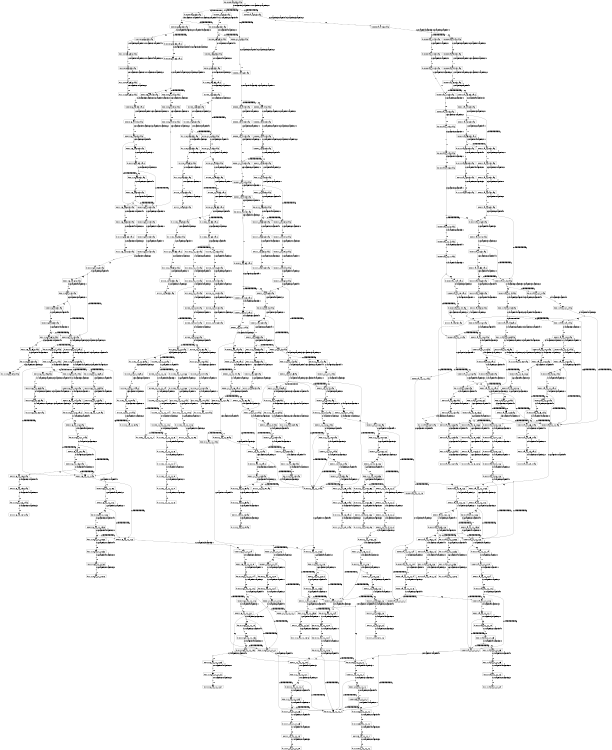 digraph MDP {
size="8,5"
node [shape=box];
0 -> n0_0 [ arrowhead=none,label="0:r0_WayPoint13_WayPoint11.0r1_WayPoint18_WayPoint22.0" ];
n0_0 [ shape=point,width=0.1,height=0.1,label="" ];
n0_0 -> 1 [ label="0.6400000000000001" ];
n0_0 -> 2 [ label="0.15999999999999998" ];
n0_0 -> 3 [ label="0.15999999999999998" ];
n0_0 -> 4 [ label="0.03999999999999998" ];
1 -> n1_0 [ arrowhead=none,label="0:r0_WayPoint11_WayPoint9.0r1_WayPoint22_WayPoint19.0" ];
n1_0 [ shape=point,width=0.1,height=0.1,label="" ];
n1_0 -> 5 [ label="0.8" ];
n1_0 -> 6 [ label="0.19999999999999996" ];
2 -> n2_0 [ arrowhead=none,label="0:r1_WayPoint22_WayPoint19.0" ];
n2_0 [ shape=point,width=0.1,height=0.1,label="" ];
n2_0 -> 6 [ label="1.0" ];
3 -> n3_0 [ arrowhead=none,label="0:r2_WayPoint30_WayPoint4.0r3_WayPoint25_WayPoint8.0" ];
n3_0 [ shape=point,width=0.1,height=0.1,label="" ];
n3_0 -> 85 [ label="1.0" ];
4 -> n4_0 [ arrowhead=none,label="0:r2_WayPoint30_WayPoint4.0r3_WayPoint25_WayPoint8.0" ];
n4_0 [ shape=point,width=0.1,height=0.1,label="" ];
n4_0 -> 304 [ label="1.0" ];
5 -> n5_0 [ arrowhead=none,label="0:r0_WayPoint9_WayPoint8.0r1_WayPoint19_WayPoint21.0" ];
n5_0 [ shape=point,width=0.1,height=0.1,label="" ];
n5_0 -> 7 [ label="0.8" ];
n5_0 -> 8 [ label="0.19999999999999996" ];
6 -> n6_0 [ arrowhead=none,label="0:r1_WayPoint19_WayPoint21.0" ];
n6_0 [ shape=point,width=0.1,height=0.1,label="" ];
n6_0 -> 4 [ label="0.19999999999999996" ];
n6_0 -> 13 [ label="0.8" ];
7 -> n7_0 [ arrowhead=none,label="0:r0_WayPoint8_WayPoint7.0r1_WayPoint21_WayPoint19.0" ];
n7_0 [ shape=point,width=0.1,height=0.1,label="" ];
n7_0 -> 9 [ label="1.0" ];
8 -> n8_0 [ arrowhead=none,label="0:r2_WayPoint30_WayPoint4.0r3_WayPoint25_WayPoint8.0" ];
n8_0 [ shape=point,width=0.1,height=0.1,label="" ];
n8_0 -> 227 [ label="1.0" ];
9 -> n9_0 [ arrowhead=none,label="0:r0_WayPoint7_WayPoint2.0r1_WayPoint19_WayPoint20.0" ];
n9_0 [ shape=point,width=0.1,height=0.1,label="" ];
n9_0 -> 10 [ label="1.0" ];
10 -> n10_0 [ arrowhead=none,label="0:r0_WayPoint2_WayPoint27.0r1_WayPoint20_WayPoint23.0" ];
n10_0 [ shape=point,width=0.1,height=0.1,label="" ];
n10_0 -> 11 [ label="1.0" ];
11 -> n11_0 [ arrowhead=none,label="0:r0_WayPoint27_WayPoint28.0" ];
n11_0 [ shape=point,width=0.1,height=0.1,label="" ];
n11_0 -> 12 [ label="1.0" ];
13 -> n13_0 [ arrowhead=none,label="0:r1_WayPoint21_WayPoint19.0" ];
n13_0 [ shape=point,width=0.1,height=0.1,label="" ];
n13_0 -> 14 [ label="1.0" ];
14 -> n14_0 [ arrowhead=none,label="0:r1_WayPoint19_WayPoint20.0" ];
n14_0 [ shape=point,width=0.1,height=0.1,label="" ];
n14_0 -> 15 [ label="1.0" ];
15 -> n15_0 [ arrowhead=none,label="0:r1_WayPoint20_WayPoint23.0" ];
n15_0 [ shape=point,width=0.1,height=0.1,label="" ];
n15_0 -> 16 [ label="1.0" ];
16 -> n16_0 [ arrowhead=none,label="0:r1_WayPoint23_WayPoint20.0" ];
n16_0 [ shape=point,width=0.1,height=0.1,label="" ];
n16_0 -> 17 [ label="1.0" ];
17 -> n17_0 [ arrowhead=none,label="0:r1_WayPoint20_WayPoint22.0" ];
n17_0 [ shape=point,width=0.1,height=0.1,label="" ];
n17_0 -> 18 [ label="0.8" ];
n17_0 -> 19 [ label="0.19999999999999996" ];
18 -> n18_0 [ arrowhead=none,label="0:r1_WayPoint22_WayPoint15.0" ];
n18_0 [ shape=point,width=0.1,height=0.1,label="" ];
n18_0 -> 20 [ label="1.0" ];
19 -> n19_0 [ arrowhead=none,label="0:r2_WayPoint30_WayPoint4.0" ];
n19_0 [ shape=point,width=0.1,height=0.1,label="" ];
n19_0 -> 27 [ label="1.0" ];
20 -> n20_0 [ arrowhead=none,label="0:r1_WayPoint15_WayPoint9.0" ];
n20_0 [ shape=point,width=0.1,height=0.1,label="" ];
n20_0 -> 19 [ label="0.19999999999999996" ];
n20_0 -> 21 [ label="0.8" ];
21 -> n21_0 [ arrowhead=none,label="0:r1_WayPoint9_WayPoint8.0" ];
n21_0 [ shape=point,width=0.1,height=0.1,label="" ];
n21_0 -> 22 [ label="1.0" ];
22 -> n22_0 [ arrowhead=none,label="0:r1_WayPoint8_WayPoint7.0" ];
n22_0 [ shape=point,width=0.1,height=0.1,label="" ];
n22_0 -> 23 [ label="1.0" ];
23 -> n23_0 [ arrowhead=none,label="0:r1_WayPoint7_WayPoint2.0" ];
n23_0 [ shape=point,width=0.1,height=0.1,label="" ];
n23_0 -> 24 [ label="1.0" ];
24 -> n24_0 [ arrowhead=none,label="0:r1_WayPoint2_WayPoint27.0" ];
n24_0 [ shape=point,width=0.1,height=0.1,label="" ];
n24_0 -> 25 [ label="1.0" ];
25 -> n25_0 [ arrowhead=none,label="0:r1_WayPoint27_WayPoint28.0" ];
n25_0 [ shape=point,width=0.1,height=0.1,label="" ];
n25_0 -> 26 [ label="1.0" ];
27 -> n27_0 [ arrowhead=none,label="0:r2_WayPoint4_WayPoint3.0" ];
n27_0 [ shape=point,width=0.1,height=0.1,label="" ];
n27_0 -> 28 [ label="0.8" ];
n27_0 -> 29 [ label="0.19999999999999996" ];
28 -> n28_0 [ arrowhead=none,label="0:r2_WayPoint3_WayPoint2.0" ];
n28_0 [ shape=point,width=0.1,height=0.1,label="" ];
n28_0 -> 30 [ label="1.0" ];
29 -> n29_0 [ arrowhead=none,label="0:r3_WayPoint25_WayPoint8.0" ];
n29_0 [ shape=point,width=0.1,height=0.1,label="" ];
n29_0 -> 39 [ label="1.0" ];
30 -> n30_0 [ arrowhead=none,label="0:r2_WayPoint2_WayPoint7.0" ];
n30_0 [ shape=point,width=0.1,height=0.1,label="" ];
n30_0 -> 31 [ label="1.0" ];
31 -> n31_0 [ arrowhead=none,label="0:r2_WayPoint7_WayPoint8.0" ];
n31_0 [ shape=point,width=0.1,height=0.1,label="" ];
n31_0 -> 32 [ label="1.0" ];
32 -> n32_0 [ arrowhead=none,label="0:r2_WayPoint8_WayPoint9.0" ];
n32_0 [ shape=point,width=0.1,height=0.1,label="" ];
n32_0 -> 33 [ label="0.8" ];
n32_0 -> 29 [ label="0.19999999999999996" ];
33 -> n33_0 [ arrowhead=none,label="0:r2_WayPoint9_WayPoint8.0" ];
n33_0 [ shape=point,width=0.1,height=0.1,label="" ];
n33_0 -> 34 [ label="1.0" ];
34 -> n34_0 [ arrowhead=none,label="0:r2_WayPoint8_WayPoint7.0" ];
n34_0 [ shape=point,width=0.1,height=0.1,label="" ];
n34_0 -> 35 [ label="1.0" ];
35 -> n35_0 [ arrowhead=none,label="0:r2_WayPoint7_WayPoint2.0" ];
n35_0 [ shape=point,width=0.1,height=0.1,label="" ];
n35_0 -> 36 [ label="1.0" ];
36 -> n36_0 [ arrowhead=none,label="0:r2_WayPoint2_WayPoint27.0" ];
n36_0 [ shape=point,width=0.1,height=0.1,label="" ];
n36_0 -> 37 [ label="1.0" ];
37 -> n37_0 [ arrowhead=none,label="0:r2_WayPoint27_WayPoint28.0" ];
n37_0 [ shape=point,width=0.1,height=0.1,label="" ];
n37_0 -> 38 [ label="1.0" ];
39 -> n39_0 [ arrowhead=none,label="0:r3_WayPoint8_WayPoint9.0" ];
n39_0 [ shape=point,width=0.1,height=0.1,label="" ];
n39_0 -> 40 [ label="0.8" ];
n39_0 -> 41 [ label="0.19999999999999996" ];
40 -> n40_0 [ arrowhead=none,label="0:r3_WayPoint9_WayPoint8.0" ];
n40_0 [ shape=point,width=0.1,height=0.1,label="" ];
n40_0 -> 42 [ label="1.0" ];
41 -> n41_0 [ arrowhead=none,label="0:r4_WayPoint6_WayPoint5.0" ];
n41_0 [ shape=point,width=0.1,height=0.1,label="" ];
n41_0 -> 47 [ label="1.0" ];
42 -> n42_0 [ arrowhead=none,label="0:r3_WayPoint8_WayPoint7.0" ];
n42_0 [ shape=point,width=0.1,height=0.1,label="" ];
n42_0 -> 43 [ label="1.0" ];
43 -> n43_0 [ arrowhead=none,label="0:r3_WayPoint7_WayPoint2.0" ];
n43_0 [ shape=point,width=0.1,height=0.1,label="" ];
n43_0 -> 44 [ label="1.0" ];
44 -> n44_0 [ arrowhead=none,label="0:r3_WayPoint2_WayPoint27.0" ];
n44_0 [ shape=point,width=0.1,height=0.1,label="" ];
n44_0 -> 45 [ label="1.0" ];
45 -> n45_0 [ arrowhead=none,label="0:r3_WayPoint27_WayPoint28.0" ];
n45_0 [ shape=point,width=0.1,height=0.1,label="" ];
n45_0 -> 46 [ label="1.0" ];
47 -> n47_0 [ arrowhead=none,label="0:r4_WayPoint5_WayPoint4.0" ];
n47_0 [ shape=point,width=0.1,height=0.1,label="" ];
n47_0 -> 48 [ label="1.0" ];
48 -> n48_0 [ arrowhead=none,label="0:r4_WayPoint4_WayPoint3.0" ];
n48_0 [ shape=point,width=0.1,height=0.1,label="" ];
n48_0 -> 49 [ label="0.8" ];
n48_0 -> 50 [ label="0.19999999999999996" ];
49 -> n49_0 [ arrowhead=none,label="0:r4_WayPoint3_WayPoint2.0" ];
n49_0 [ shape=point,width=0.1,height=0.1,label="" ];
n49_0 -> 51 [ label="1.0" ];
50 -> n50_0 [ arrowhead=none,label="0:r5_WayPoint15_WayPoint9.0" ];
n50_0 [ shape=point,width=0.1,height=0.1,label="" ];
n50_0 -> 60 [ label="0.8" ];
n50_0 -> 61 [ label="0.19999999999999996" ];
51 -> n51_0 [ arrowhead=none,label="0:r4_WayPoint2_WayPoint7.0" ];
n51_0 [ shape=point,width=0.1,height=0.1,label="" ];
n51_0 -> 52 [ label="1.0" ];
52 -> n52_0 [ arrowhead=none,label="0:r4_WayPoint7_WayPoint8.0" ];
n52_0 [ shape=point,width=0.1,height=0.1,label="" ];
n52_0 -> 53 [ label="1.0" ];
53 -> n53_0 [ arrowhead=none,label="0:r4_WayPoint8_WayPoint9.0" ];
n53_0 [ shape=point,width=0.1,height=0.1,label="" ];
n53_0 -> 50 [ label="0.19999999999999996" ];
n53_0 -> 54 [ label="0.8" ];
54 -> n54_0 [ arrowhead=none,label="0:r4_WayPoint9_WayPoint8.0" ];
n54_0 [ shape=point,width=0.1,height=0.1,label="" ];
n54_0 -> 55 [ label="1.0" ];
55 -> n55_0 [ arrowhead=none,label="0:r4_WayPoint8_WayPoint7.0" ];
n55_0 [ shape=point,width=0.1,height=0.1,label="" ];
n55_0 -> 56 [ label="1.0" ];
56 -> n56_0 [ arrowhead=none,label="0:r4_WayPoint7_WayPoint2.0" ];
n56_0 [ shape=point,width=0.1,height=0.1,label="" ];
n56_0 -> 57 [ label="1.0" ];
57 -> n57_0 [ arrowhead=none,label="0:r4_WayPoint2_WayPoint27.0" ];
n57_0 [ shape=point,width=0.1,height=0.1,label="" ];
n57_0 -> 58 [ label="1.0" ];
58 -> n58_0 [ arrowhead=none,label="0:r4_WayPoint27_WayPoint28.0" ];
n58_0 [ shape=point,width=0.1,height=0.1,label="" ];
n58_0 -> 59 [ label="1.0" ];
60 -> n60_0 [ arrowhead=none,label="0:r5_WayPoint9_WayPoint8.0" ];
n60_0 [ shape=point,width=0.1,height=0.1,label="" ];
n60_0 -> 62 [ label="1.0" ];
61 -> n61_0 [ arrowhead=none,label="0:r6_WayPoint11_WayPoint9.0" ];
n61_0 [ shape=point,width=0.1,height=0.1,label="" ];
n61_0 -> 67 [ label="0.8" ];
n61_0 -> 68 [ label="0.19999999999999996" ];
62 -> n62_0 [ arrowhead=none,label="0:r5_WayPoint8_WayPoint7.0" ];
n62_0 [ shape=point,width=0.1,height=0.1,label="" ];
n62_0 -> 63 [ label="1.0" ];
63 -> n63_0 [ arrowhead=none,label="0:r5_WayPoint7_WayPoint2.0" ];
n63_0 [ shape=point,width=0.1,height=0.1,label="" ];
n63_0 -> 64 [ label="1.0" ];
64 -> n64_0 [ arrowhead=none,label="0:r5_WayPoint2_WayPoint27.0" ];
n64_0 [ shape=point,width=0.1,height=0.1,label="" ];
n64_0 -> 65 [ label="1.0" ];
65 -> n65_0 [ arrowhead=none,label="0:r5_WayPoint27_WayPoint28.0" ];
n65_0 [ shape=point,width=0.1,height=0.1,label="" ];
n65_0 -> 66 [ label="1.0" ];
67 -> n67_0 [ arrowhead=none,label="0:r6_WayPoint9_WayPoint8.0" ];
n67_0 [ shape=point,width=0.1,height=0.1,label="" ];
n67_0 -> 69 [ label="1.0" ];
68 -> n68_0 [ arrowhead=none,label="0:r7_WayPoint29_WayPoint3.0" ];
n68_0 [ shape=point,width=0.1,height=0.1,label="" ];
n68_0 -> 74 [ label="0.8" ];
n68_0 -> 75 [ label="0.19999999999999996" ];
69 -> n69_0 [ arrowhead=none,label="0:r6_WayPoint8_WayPoint7.0" ];
n69_0 [ shape=point,width=0.1,height=0.1,label="" ];
n69_0 -> 70 [ label="1.0" ];
70 -> n70_0 [ arrowhead=none,label="0:r6_WayPoint7_WayPoint2.0" ];
n70_0 [ shape=point,width=0.1,height=0.1,label="" ];
n70_0 -> 71 [ label="1.0" ];
71 -> n71_0 [ arrowhead=none,label="0:r6_WayPoint2_WayPoint27.0" ];
n71_0 [ shape=point,width=0.1,height=0.1,label="" ];
n71_0 -> 72 [ label="1.0" ];
72 -> n72_0 [ arrowhead=none,label="0:r6_WayPoint27_WayPoint28.0" ];
n72_0 [ shape=point,width=0.1,height=0.1,label="" ];
n72_0 -> 73 [ label="1.0" ];
74 -> n74_0 [ arrowhead=none,label="0:r7_WayPoint3_WayPoint2.0" ];
n74_0 [ shape=point,width=0.1,height=0.1,label="" ];
n74_0 -> 76 [ label="1.0" ];
76 -> n76_0 [ arrowhead=none,label="0:r7_WayPoint2_WayPoint7.0" ];
n76_0 [ shape=point,width=0.1,height=0.1,label="" ];
n76_0 -> 77 [ label="1.0" ];
77 -> n77_0 [ arrowhead=none,label="0:r7_WayPoint7_WayPoint8.0" ];
n77_0 [ shape=point,width=0.1,height=0.1,label="" ];
n77_0 -> 78 [ label="1.0" ];
78 -> n78_0 [ arrowhead=none,label="0:r7_WayPoint8_WayPoint9.0" ];
n78_0 [ shape=point,width=0.1,height=0.1,label="" ];
n78_0 -> 75 [ label="0.19999999999999996" ];
n78_0 -> 79 [ label="0.8" ];
79 -> n79_0 [ arrowhead=none,label="0:r7_WayPoint9_WayPoint8.0" ];
n79_0 [ shape=point,width=0.1,height=0.1,label="" ];
n79_0 -> 80 [ label="1.0" ];
80 -> n80_0 [ arrowhead=none,label="0:r7_WayPoint8_WayPoint7.0" ];
n80_0 [ shape=point,width=0.1,height=0.1,label="" ];
n80_0 -> 81 [ label="1.0" ];
81 -> n81_0 [ arrowhead=none,label="0:r7_WayPoint7_WayPoint2.0" ];
n81_0 [ shape=point,width=0.1,height=0.1,label="" ];
n81_0 -> 82 [ label="1.0" ];
82 -> n82_0 [ arrowhead=none,label="0:r7_WayPoint2_WayPoint27.0" ];
n82_0 [ shape=point,width=0.1,height=0.1,label="" ];
n82_0 -> 83 [ label="1.0" ];
83 -> n83_0 [ arrowhead=none,label="0:r7_WayPoint27_WayPoint28.0" ];
n83_0 [ shape=point,width=0.1,height=0.1,label="" ];
n83_0 -> 84 [ label="1.0" ];
85 -> n85_0 [ arrowhead=none,label="0:r2_WayPoint4_WayPoint3.0r3_WayPoint8_WayPoint7.0" ];
n85_0 [ shape=point,width=0.1,height=0.1,label="" ];
n85_0 -> 86 [ label="0.8" ];
n85_0 -> 87 [ label="0.19999999999999996" ];
86 -> n86_0 [ arrowhead=none,label="0:r2_WayPoint3_WayPoint2.0r3_WayPoint7_WayPoint2.0" ];
n86_0 [ shape=point,width=0.1,height=0.1,label="" ];
n86_0 -> 88 [ label="1.0" ];
87 -> n87_0 [ arrowhead=none,label="0:r3_WayPoint7_WayPoint2.0" ];
n87_0 [ shape=point,width=0.1,height=0.1,label="" ];
n87_0 -> 101 [ label="1.0" ];
88 -> n88_0 [ arrowhead=none,label="0:r2_WayPoint2_WayPoint7.0r3_WayPoint2_WayPoint27.0" ];
n88_0 [ shape=point,width=0.1,height=0.1,label="" ];
n88_0 -> 89 [ label="1.0" ];
89 -> n89_0 [ arrowhead=none,label="0:r2_WayPoint7_WayPoint8.0r3_WayPoint27_WayPoint28.0" ];
n89_0 [ shape=point,width=0.1,height=0.1,label="" ];
n89_0 -> 90 [ label="1.0" ];
90 -> n90_0 [ arrowhead=none,label="0:r2_WayPoint8_WayPoint9.0" ];
n90_0 [ shape=point,width=0.1,height=0.1,label="" ];
n90_0 -> 91 [ label="0.8" ];
n90_0 -> 92 [ label="0.19999999999999996" ];
91 -> n91_0 [ arrowhead=none,label="0:r2_WayPoint9_WayPoint15.0" ];
n91_0 [ shape=point,width=0.1,height=0.1,label="" ];
n91_0 -> 93 [ label="1.0" ];
92 -> n92_0 [ arrowhead=none,label="0:r3_WayPoint28_WayPoint27.0" ];
n92_0 [ shape=point,width=0.1,height=0.1,label="" ];
n92_0 -> 103 [ label="1.0" ];
93 -> n93_0 [ arrowhead=none,label="0:r2_WayPoint15_WayPoint22.0" ];
n93_0 [ shape=point,width=0.1,height=0.1,label="" ];
n93_0 -> 94 [ label="0.8" ];
n93_0 -> 95 [ label="0.19999999999999996" ];
94 -> n94_0 [ arrowhead=none,label="0:r2_WayPoint22_WayPoint19.0" ];
n94_0 [ shape=point,width=0.1,height=0.1,label="" ];
n94_0 -> 96 [ label="1.0" ];
95 -> n95_0 [ arrowhead=none,label="0:r3_WayPoint28_WayPoint27.0" ];
n95_0 [ shape=point,width=0.1,height=0.1,label="" ];
n95_0 -> 223 [ label="1.0" ];
96 -> n96_0 [ arrowhead=none,label="0:r2_WayPoint19_WayPoint21.0" ];
n96_0 [ shape=point,width=0.1,height=0.1,label="" ];
n96_0 -> 97 [ label="0.8" ];
n96_0 -> 95 [ label="0.19999999999999996" ];
97 -> n97_0 [ arrowhead=none,label="0:r2_WayPoint21_WayPoint19.0" ];
n97_0 [ shape=point,width=0.1,height=0.1,label="" ];
n97_0 -> 98 [ label="1.0" ];
98 -> n98_0 [ arrowhead=none,label="0:r2_WayPoint19_WayPoint20.0" ];
n98_0 [ shape=point,width=0.1,height=0.1,label="" ];
n98_0 -> 99 [ label="1.0" ];
99 -> n99_0 [ arrowhead=none,label="0:r2_WayPoint20_WayPoint23.0" ];
n99_0 [ shape=point,width=0.1,height=0.1,label="" ];
n99_0 -> 100 [ label="1.0" ];
101 -> n101_0 [ arrowhead=none,label="0:r3_WayPoint2_WayPoint27.0" ];
n101_0 [ shape=point,width=0.1,height=0.1,label="" ];
n101_0 -> 102 [ label="1.0" ];
102 -> n102_0 [ arrowhead=none,label="0:r3_WayPoint27_WayPoint28.0" ];
n102_0 [ shape=point,width=0.1,height=0.1,label="" ];
n102_0 -> 92 [ label="1.0" ];
103 -> n103_0 [ arrowhead=none,label="0:r3_WayPoint27_WayPoint2.0" ];
n103_0 [ shape=point,width=0.1,height=0.1,label="" ];
n103_0 -> 104 [ label="1.0" ];
104 -> n104_0 [ arrowhead=none,label="0:r3_WayPoint2_WayPoint7.0" ];
n104_0 [ shape=point,width=0.1,height=0.1,label="" ];
n104_0 -> 105 [ label="1.0" ];
105 -> n105_0 [ arrowhead=none,label="0:r3_WayPoint7_WayPoint8.0" ];
n105_0 [ shape=point,width=0.1,height=0.1,label="" ];
n105_0 -> 106 [ label="1.0" ];
106 -> n106_0 [ arrowhead=none,label="0:r3_WayPoint8_WayPoint9.0" ];
n106_0 [ shape=point,width=0.1,height=0.1,label="" ];
n106_0 -> 107 [ label="0.8" ];
n106_0 -> 108 [ label="0.19999999999999996" ];
107 -> n107_0 [ arrowhead=none,label="0:r3_WayPoint9_WayPoint15.0" ];
n107_0 [ shape=point,width=0.1,height=0.1,label="" ];
n107_0 -> 109 [ label="1.0" ];
108 -> n108_0 [ arrowhead=none,label="0:r4_WayPoint6_WayPoint5.0" ];
n108_0 [ shape=point,width=0.1,height=0.1,label="" ];
n108_0 -> 117 [ label="1.0" ];
109 -> n109_0 [ arrowhead=none,label="0:r3_WayPoint15_WayPoint22.0" ];
n109_0 [ shape=point,width=0.1,height=0.1,label="" ];
n109_0 -> 110 [ label="0.8" ];
n109_0 -> 111 [ label="0.19999999999999996" ];
110 -> n110_0 [ arrowhead=none,label="0:r3_WayPoint22_WayPoint19.0" ];
n110_0 [ shape=point,width=0.1,height=0.1,label="" ];
n110_0 -> 112 [ label="1.0" ];
111 -> n111_0 [ arrowhead=none,label="0:r4_WayPoint6_WayPoint5.0r5_WayPoint15_WayPoint22.0" ];
n111_0 [ shape=point,width=0.1,height=0.1,label="" ];
n111_0 -> 180 [ label="0.8" ];
n111_0 -> 181 [ label="0.19999999999999996" ];
112 -> n112_0 [ arrowhead=none,label="0:r3_WayPoint19_WayPoint21.0" ];
n112_0 [ shape=point,width=0.1,height=0.1,label="" ];
n112_0 -> 113 [ label="0.8" ];
n112_0 -> 111 [ label="0.19999999999999996" ];
113 -> n113_0 [ arrowhead=none,label="0:r3_WayPoint21_WayPoint19.0" ];
n113_0 [ shape=point,width=0.1,height=0.1,label="" ];
n113_0 -> 114 [ label="1.0" ];
114 -> n114_0 [ arrowhead=none,label="0:r3_WayPoint19_WayPoint20.0" ];
n114_0 [ shape=point,width=0.1,height=0.1,label="" ];
n114_0 -> 115 [ label="1.0" ];
115 -> n115_0 [ arrowhead=none,label="0:r3_WayPoint20_WayPoint23.0" ];
n115_0 [ shape=point,width=0.1,height=0.1,label="" ];
n115_0 -> 116 [ label="1.0" ];
117 -> n117_0 [ arrowhead=none,label="0:r4_WayPoint5_WayPoint4.0" ];
n117_0 [ shape=point,width=0.1,height=0.1,label="" ];
n117_0 -> 118 [ label="1.0" ];
118 -> n118_0 [ arrowhead=none,label="0:r4_WayPoint4_WayPoint3.0" ];
n118_0 [ shape=point,width=0.1,height=0.1,label="" ];
n118_0 -> 119 [ label="0.8" ];
n118_0 -> 120 [ label="0.19999999999999996" ];
119 -> n119_0 [ arrowhead=none,label="0:r4_WayPoint3_WayPoint2.0" ];
n119_0 [ shape=point,width=0.1,height=0.1,label="" ];
n119_0 -> 121 [ label="1.0" ];
120 -> n120_0 [ arrowhead=none,label="0:r5_WayPoint15_WayPoint9.0" ];
n120_0 [ shape=point,width=0.1,height=0.1,label="" ];
n120_0 -> 171 [ label="0.8" ];
n120_0 -> 172 [ label="0.19999999999999996" ];
121 -> n121_0 [ arrowhead=none,label="0:r4_WayPoint2_WayPoint7.0" ];
n121_0 [ shape=point,width=0.1,height=0.1,label="" ];
n121_0 -> 122 [ label="1.0" ];
122 -> n122_0 [ arrowhead=none,label="0:r4_WayPoint7_WayPoint8.0" ];
n122_0 [ shape=point,width=0.1,height=0.1,label="" ];
n122_0 -> 123 [ label="1.0" ];
123 -> n123_0 [ arrowhead=none,label="0:r4_WayPoint8_WayPoint9.0" ];
n123_0 [ shape=point,width=0.1,height=0.1,label="" ];
n123_0 -> 120 [ label="0.19999999999999996" ];
n123_0 -> 124 [ label="0.8" ];
124 -> n124_0 [ arrowhead=none,label="0:r4_WayPoint9_WayPoint15.0" ];
n124_0 [ shape=point,width=0.1,height=0.1,label="" ];
n124_0 -> 125 [ label="1.0" ];
125 -> n125_0 [ arrowhead=none,label="0:r4_WayPoint15_WayPoint22.0" ];
n125_0 [ shape=point,width=0.1,height=0.1,label="" ];
n125_0 -> 126 [ label="0.8" ];
n125_0 -> 127 [ label="0.19999999999999996" ];
126 -> n126_0 [ arrowhead=none,label="0:r4_WayPoint22_WayPoint19.0" ];
n126_0 [ shape=point,width=0.1,height=0.1,label="" ];
n126_0 -> 128 [ label="1.0" ];
127 -> n127_0 [ arrowhead=none,label="0:r5_WayPoint15_WayPoint22.0" ];
n127_0 [ shape=point,width=0.1,height=0.1,label="" ];
n127_0 -> 133 [ label="0.8" ];
n127_0 -> 134 [ label="0.19999999999999996" ];
128 -> n128_0 [ arrowhead=none,label="0:r4_WayPoint19_WayPoint21.0" ];
n128_0 [ shape=point,width=0.1,height=0.1,label="" ];
n128_0 -> 129 [ label="0.8" ];
n128_0 -> 127 [ label="0.19999999999999996" ];
129 -> n129_0 [ arrowhead=none,label="0:r4_WayPoint21_WayPoint19.0" ];
n129_0 [ shape=point,width=0.1,height=0.1,label="" ];
n129_0 -> 130 [ label="1.0" ];
130 -> n130_0 [ arrowhead=none,label="0:r4_WayPoint19_WayPoint20.0" ];
n130_0 [ shape=point,width=0.1,height=0.1,label="" ];
n130_0 -> 131 [ label="1.0" ];
131 -> n131_0 [ arrowhead=none,label="0:r4_WayPoint20_WayPoint23.0" ];
n131_0 [ shape=point,width=0.1,height=0.1,label="" ];
n131_0 -> 132 [ label="1.0" ];
133 -> n133_0 [ arrowhead=none,label="0:r5_WayPoint22_WayPoint19.0" ];
n133_0 [ shape=point,width=0.1,height=0.1,label="" ];
n133_0 -> 135 [ label="1.0" ];
134 -> n134_0 [ arrowhead=none,label="0:r6_WayPoint11_WayPoint9.0" ];
n134_0 [ shape=point,width=0.1,height=0.1,label="" ];
n134_0 -> 140 [ label="0.8" ];
n134_0 -> 141 [ label="0.19999999999999996" ];
135 -> n135_0 [ arrowhead=none,label="0:r5_WayPoint19_WayPoint21.0" ];
n135_0 [ shape=point,width=0.1,height=0.1,label="" ];
n135_0 -> 134 [ label="0.19999999999999996" ];
n135_0 -> 136 [ label="0.8" ];
136 -> n136_0 [ arrowhead=none,label="0:r5_WayPoint21_WayPoint19.0" ];
n136_0 [ shape=point,width=0.1,height=0.1,label="" ];
n136_0 -> 137 [ label="1.0" ];
137 -> n137_0 [ arrowhead=none,label="0:r5_WayPoint19_WayPoint20.0" ];
n137_0 [ shape=point,width=0.1,height=0.1,label="" ];
n137_0 -> 138 [ label="1.0" ];
138 -> n138_0 [ arrowhead=none,label="0:r5_WayPoint20_WayPoint23.0" ];
n138_0 [ shape=point,width=0.1,height=0.1,label="" ];
n138_0 -> 139 [ label="1.0" ];
140 -> n140_0 [ arrowhead=none,label="0:r6_WayPoint9_WayPoint15.0" ];
n140_0 [ shape=point,width=0.1,height=0.1,label="" ];
n140_0 -> 142 [ label="1.0" ];
141 -> n141_0 [ arrowhead=none,label="0:r7_WayPoint29_WayPoint3.0" ];
n141_0 [ shape=point,width=0.1,height=0.1,label="" ];
n141_0 -> 149 [ label="0.8" ];
n141_0 -> 150 [ label="0.19999999999999996" ];
142 -> n142_0 [ arrowhead=none,label="0:r6_WayPoint15_WayPoint22.0" ];
n142_0 [ shape=point,width=0.1,height=0.1,label="" ];
n142_0 -> 141 [ label="0.19999999999999996" ];
n142_0 -> 143 [ label="0.8" ];
143 -> n143_0 [ arrowhead=none,label="0:r6_WayPoint22_WayPoint19.0" ];
n143_0 [ shape=point,width=0.1,height=0.1,label="" ];
n143_0 -> 144 [ label="1.0" ];
144 -> n144_0 [ arrowhead=none,label="0:r6_WayPoint19_WayPoint21.0" ];
n144_0 [ shape=point,width=0.1,height=0.1,label="" ];
n144_0 -> 145 [ label="0.8" ];
n144_0 -> 141 [ label="0.19999999999999996" ];
145 -> n145_0 [ arrowhead=none,label="0:r6_WayPoint21_WayPoint19.0" ];
n145_0 [ shape=point,width=0.1,height=0.1,label="" ];
n145_0 -> 146 [ label="1.0" ];
146 -> n146_0 [ arrowhead=none,label="0:r6_WayPoint19_WayPoint20.0" ];
n146_0 [ shape=point,width=0.1,height=0.1,label="" ];
n146_0 -> 147 [ label="1.0" ];
147 -> n147_0 [ arrowhead=none,label="0:r6_WayPoint20_WayPoint23.0" ];
n147_0 [ shape=point,width=0.1,height=0.1,label="" ];
n147_0 -> 148 [ label="1.0" ];
149 -> n149_0 [ arrowhead=none,label="0:r7_WayPoint3_WayPoint2.0" ];
n149_0 [ shape=point,width=0.1,height=0.1,label="" ];
n149_0 -> 151 [ label="1.0" ];
150 -> n150_0 [ arrowhead=none,label="0:r0_WayPoint11_WayPoint9.0" ];
n150_0 [ shape=point,width=0.1,height=0.1,label="" ];
n150_0 -> 162 [ label="0.8" ];
n150_0 -> 163 [ label="0.19999999999999996" ];
151 -> n151_0 [ arrowhead=none,label="0:r7_WayPoint2_WayPoint7.0" ];
n151_0 [ shape=point,width=0.1,height=0.1,label="" ];
n151_0 -> 152 [ label="1.0" ];
152 -> n152_0 [ arrowhead=none,label="0:r7_WayPoint7_WayPoint8.0" ];
n152_0 [ shape=point,width=0.1,height=0.1,label="" ];
n152_0 -> 153 [ label="1.0" ];
153 -> n153_0 [ arrowhead=none,label="0:r7_WayPoint8_WayPoint9.0" ];
n153_0 [ shape=point,width=0.1,height=0.1,label="" ];
n153_0 -> 150 [ label="0.19999999999999996" ];
n153_0 -> 154 [ label="0.8" ];
154 -> n154_0 [ arrowhead=none,label="0:r7_WayPoint9_WayPoint15.0" ];
n154_0 [ shape=point,width=0.1,height=0.1,label="" ];
n154_0 -> 155 [ label="1.0" ];
155 -> n155_0 [ arrowhead=none,label="0:r7_WayPoint15_WayPoint22.0" ];
n155_0 [ shape=point,width=0.1,height=0.1,label="" ];
n155_0 -> 150 [ label="0.19999999999999996" ];
n155_0 -> 156 [ label="0.8" ];
156 -> n156_0 [ arrowhead=none,label="0:r7_WayPoint22_WayPoint19.0" ];
n156_0 [ shape=point,width=0.1,height=0.1,label="" ];
n156_0 -> 157 [ label="1.0" ];
157 -> n157_0 [ arrowhead=none,label="0:r7_WayPoint19_WayPoint21.0" ];
n157_0 [ shape=point,width=0.1,height=0.1,label="" ];
n157_0 -> 150 [ label="0.19999999999999996" ];
n157_0 -> 158 [ label="0.8" ];
158 -> n158_0 [ arrowhead=none,label="0:r7_WayPoint21_WayPoint19.0" ];
n158_0 [ shape=point,width=0.1,height=0.1,label="" ];
n158_0 -> 159 [ label="1.0" ];
159 -> n159_0 [ arrowhead=none,label="0:r7_WayPoint19_WayPoint20.0" ];
n159_0 [ shape=point,width=0.1,height=0.1,label="" ];
n159_0 -> 160 [ label="1.0" ];
160 -> n160_0 [ arrowhead=none,label="0:r7_WayPoint20_WayPoint23.0" ];
n160_0 [ shape=point,width=0.1,height=0.1,label="" ];
n160_0 -> 161 [ label="1.0" ];
162 -> n162_0 [ arrowhead=none,label="0:r0_WayPoint9_WayPoint15.0" ];
n162_0 [ shape=point,width=0.1,height=0.1,label="" ];
n162_0 -> 164 [ label="1.0" ];
164 -> n164_0 [ arrowhead=none,label="0:r0_WayPoint15_WayPoint22.0" ];
n164_0 [ shape=point,width=0.1,height=0.1,label="" ];
n164_0 -> 163 [ label="0.19999999999999996" ];
n164_0 -> 165 [ label="0.8" ];
165 -> n165_0 [ arrowhead=none,label="0:r0_WayPoint22_WayPoint19.0" ];
n165_0 [ shape=point,width=0.1,height=0.1,label="" ];
n165_0 -> 166 [ label="1.0" ];
166 -> n166_0 [ arrowhead=none,label="0:r0_WayPoint19_WayPoint21.0" ];
n166_0 [ shape=point,width=0.1,height=0.1,label="" ];
n166_0 -> 163 [ label="0.19999999999999996" ];
n166_0 -> 167 [ label="0.8" ];
167 -> n167_0 [ arrowhead=none,label="0:r0_WayPoint21_WayPoint19.0" ];
n167_0 [ shape=point,width=0.1,height=0.1,label="" ];
n167_0 -> 168 [ label="1.0" ];
168 -> n168_0 [ arrowhead=none,label="0:r0_WayPoint19_WayPoint20.0" ];
n168_0 [ shape=point,width=0.1,height=0.1,label="" ];
n168_0 -> 169 [ label="1.0" ];
169 -> n169_0 [ arrowhead=none,label="0:r0_WayPoint20_WayPoint23.0" ];
n169_0 [ shape=point,width=0.1,height=0.1,label="" ];
n169_0 -> 170 [ label="1.0" ];
171 -> n171_0 [ arrowhead=none,label="0:r5_WayPoint9_WayPoint15.0" ];
n171_0 [ shape=point,width=0.1,height=0.1,label="" ];
n171_0 -> 127 [ label="1.0" ];
172 -> n172_0 [ arrowhead=none,label="0:r6_WayPoint11_WayPoint9.0" ];
n172_0 [ shape=point,width=0.1,height=0.1,label="" ];
n172_0 -> 140 [ label="0.8" ];
n172_0 -> 173 [ label="0.19999999999999996" ];
173 -> n173_0 [ arrowhead=none,label="0:r7_WayPoint29_WayPoint3.0" ];
n173_0 [ shape=point,width=0.1,height=0.1,label="" ];
n173_0 -> 174 [ label="0.8" ];
n173_0 -> 175 [ label="0.19999999999999996" ];
174 -> n174_0 [ arrowhead=none,label="0:r7_WayPoint3_WayPoint2.0" ];
n174_0 [ shape=point,width=0.1,height=0.1,label="" ];
n174_0 -> 176 [ label="1.0" ];
175 -> n175_0 [ arrowhead=none,label="0:r0_WayPoint11_WayPoint9.0" ];
n175_0 [ shape=point,width=0.1,height=0.1,label="" ];
n175_0 -> 162 [ label="0.8" ];
n175_0 -> 179 [ label="0.19999999999999996" ];
176 -> n176_0 [ arrowhead=none,label="0:r7_WayPoint2_WayPoint7.0" ];
n176_0 [ shape=point,width=0.1,height=0.1,label="" ];
n176_0 -> 177 [ label="1.0" ];
177 -> n177_0 [ arrowhead=none,label="0:r7_WayPoint7_WayPoint8.0" ];
n177_0 [ shape=point,width=0.1,height=0.1,label="" ];
n177_0 -> 178 [ label="1.0" ];
178 -> n178_0 [ arrowhead=none,label="0:r7_WayPoint8_WayPoint9.0" ];
n178_0 [ shape=point,width=0.1,height=0.1,label="" ];
n178_0 -> 154 [ label="0.8" ];
n178_0 -> 175 [ label="0.19999999999999996" ];
180 -> n180_0 [ arrowhead=none,label="0:r4_WayPoint5_WayPoint4.0r5_WayPoint22_WayPoint19.0" ];
n180_0 [ shape=point,width=0.1,height=0.1,label="" ];
n180_0 -> 182 [ label="1.0" ];
181 -> n181_0 [ arrowhead=none,label="0:r4_WayPoint5_WayPoint4.0" ];
n181_0 [ shape=point,width=0.1,height=0.1,label="" ];
n181_0 -> 200 [ label="1.0" ];
182 -> n182_0 [ arrowhead=none,label="0:r4_WayPoint4_WayPoint3.0r5_WayPoint19_WayPoint21.0" ];
n182_0 [ shape=point,width=0.1,height=0.1,label="" ];
n182_0 -> 134 [ label="0.03999999999999998" ];
n182_0 -> 183 [ label="0.6400000000000001" ];
n182_0 -> 136 [ label="0.15999999999999998" ];
n182_0 -> 184 [ label="0.15999999999999998" ];
183 -> n183_0 [ arrowhead=none,label="0:r4_WayPoint3_WayPoint2.0r5_WayPoint21_WayPoint19.0" ];
n183_0 [ shape=point,width=0.1,height=0.1,label="" ];
n183_0 -> 185 [ label="1.0" ];
184 -> n184_0 [ arrowhead=none,label="0:r4_WayPoint3_WayPoint2.0" ];
n184_0 [ shape=point,width=0.1,height=0.1,label="" ];
n184_0 -> 186 [ label="1.0" ];
185 -> n185_0 [ arrowhead=none,label="0:r4_WayPoint2_WayPoint27.0r5_WayPoint19_WayPoint20.0" ];
n185_0 [ shape=point,width=0.1,height=0.1,label="" ];
n185_0 -> 187 [ label="1.0" ];
186 -> n186_0 [ arrowhead=none,label="0:r4_WayPoint2_WayPoint27.0" ];
n186_0 [ shape=point,width=0.1,height=0.1,label="" ];
n186_0 -> 188 [ label="1.0" ];
186 -> n186_1 [ arrowhead=none,label="1:r4_WayPoint2_WayPoint7.0" ];
n186_1 [ shape=point,width=0.1,height=0.1,label="" ];
n186_1 -> 201 [ label="1.0" ];
187 -> n187_0 [ arrowhead=none,label="0:r4_WayPoint27_WayPoint28.0r5_WayPoint20_WayPoint23.0" ];
n187_0 [ shape=point,width=0.1,height=0.1,label="" ];
n187_0 -> 189 [ label="1.0" ];
188 -> n188_0 [ arrowhead=none,label="0:r4_WayPoint27_WayPoint28.0" ];
n188_0 [ shape=point,width=0.1,height=0.1,label="" ];
n188_0 -> 190 [ label="1.0" ];
190 -> n190_0 [ arrowhead=none,label="0:r6_WayPoint11_WayPoint9.0" ];
n190_0 [ shape=point,width=0.1,height=0.1,label="" ];
n190_0 -> 192 [ label="0.19999999999999996" ];
n190_0 -> 191 [ label="0.8" ];
191 -> n191_0 [ arrowhead=none,label="0:r6_WayPoint9_WayPoint15.0" ];
n191_0 [ shape=point,width=0.1,height=0.1,label="" ];
n191_0 -> 193 [ label="1.0" ];
192 -> n192_0 [ arrowhead=none,label="0:r4_WayPoint28_WayPoint27.0" ];
n192_0 [ shape=point,width=0.1,height=0.1,label="" ];
n192_0 -> 211 [ label="1.0" ];
193 -> n193_0 [ arrowhead=none,label="0:r6_WayPoint15_WayPoint22.0" ];
n193_0 [ shape=point,width=0.1,height=0.1,label="" ];
n193_0 -> 192 [ label="0.19999999999999996" ];
n193_0 -> 194 [ label="0.8" ];
194 -> n194_0 [ arrowhead=none,label="0:r6_WayPoint22_WayPoint19.0" ];
n194_0 [ shape=point,width=0.1,height=0.1,label="" ];
n194_0 -> 195 [ label="1.0" ];
195 -> n195_0 [ arrowhead=none,label="0:r6_WayPoint19_WayPoint21.0" ];
n195_0 [ shape=point,width=0.1,height=0.1,label="" ];
n195_0 -> 192 [ label="0.19999999999999996" ];
n195_0 -> 196 [ label="0.8" ];
196 -> n196_0 [ arrowhead=none,label="0:r6_WayPoint21_WayPoint19.0" ];
n196_0 [ shape=point,width=0.1,height=0.1,label="" ];
n196_0 -> 197 [ label="1.0" ];
197 -> n197_0 [ arrowhead=none,label="0:r6_WayPoint19_WayPoint20.0" ];
n197_0 [ shape=point,width=0.1,height=0.1,label="" ];
n197_0 -> 198 [ label="1.0" ];
198 -> n198_0 [ arrowhead=none,label="0:r6_WayPoint20_WayPoint23.0" ];
n198_0 [ shape=point,width=0.1,height=0.1,label="" ];
n198_0 -> 199 [ label="1.0" ];
200 -> n200_0 [ arrowhead=none,label="0:r4_WayPoint4_WayPoint3.0" ];
n200_0 [ shape=point,width=0.1,height=0.1,label="" ];
n200_0 -> 134 [ label="0.19999999999999996" ];
n200_0 -> 184 [ label="0.8" ];
201 -> n201_0 [ arrowhead=none,label="0:r4_WayPoint7_WayPoint8.0" ];
n201_0 [ shape=point,width=0.1,height=0.1,label="" ];
n201_0 -> 202 [ label="1.0" ];
202 -> n202_0 [ arrowhead=none,label="0:r4_WayPoint8_WayPoint9.0" ];
n202_0 [ shape=point,width=0.1,height=0.1,label="" ];
n202_0 -> 134 [ label="0.19999999999999996" ];
n202_0 -> 203 [ label="0.8" ];
203 -> n203_0 [ arrowhead=none,label="0:r4_WayPoint9_WayPoint15.0" ];
n203_0 [ shape=point,width=0.1,height=0.1,label="" ];
n203_0 -> 204 [ label="1.0" ];
204 -> n204_0 [ arrowhead=none,label="0:r4_WayPoint15_WayPoint22.0" ];
n204_0 [ shape=point,width=0.1,height=0.1,label="" ];
n204_0 -> 134 [ label="0.19999999999999996" ];
n204_0 -> 205 [ label="0.8" ];
205 -> n205_0 [ arrowhead=none,label="0:r4_WayPoint22_WayPoint19.0" ];
n205_0 [ shape=point,width=0.1,height=0.1,label="" ];
n205_0 -> 206 [ label="1.0" ];
206 -> n206_0 [ arrowhead=none,label="0:r4_WayPoint19_WayPoint21.0" ];
n206_0 [ shape=point,width=0.1,height=0.1,label="" ];
n206_0 -> 134 [ label="0.19999999999999996" ];
n206_0 -> 207 [ label="0.8" ];
207 -> n207_0 [ arrowhead=none,label="0:r4_WayPoint21_WayPoint19.0" ];
n207_0 [ shape=point,width=0.1,height=0.1,label="" ];
n207_0 -> 208 [ label="1.0" ];
208 -> n208_0 [ arrowhead=none,label="0:r4_WayPoint19_WayPoint20.0" ];
n208_0 [ shape=point,width=0.1,height=0.1,label="" ];
n208_0 -> 209 [ label="1.0" ];
209 -> n209_0 [ arrowhead=none,label="0:r4_WayPoint20_WayPoint23.0" ];
n209_0 [ shape=point,width=0.1,height=0.1,label="" ];
n209_0 -> 210 [ label="1.0" ];
211 -> n211_0 [ arrowhead=none,label="0:r4_WayPoint27_WayPoint2.0" ];
n211_0 [ shape=point,width=0.1,height=0.1,label="" ];
n211_0 -> 212 [ label="1.0" ];
212 -> n212_0 [ arrowhead=none,label="0:r4_WayPoint2_WayPoint7.0" ];
n212_0 [ shape=point,width=0.1,height=0.1,label="" ];
n212_0 -> 213 [ label="1.0" ];
213 -> n213_0 [ arrowhead=none,label="0:r4_WayPoint7_WayPoint8.0" ];
n213_0 [ shape=point,width=0.1,height=0.1,label="" ];
n213_0 -> 214 [ label="1.0" ];
214 -> n214_0 [ arrowhead=none,label="0:r4_WayPoint8_WayPoint9.0" ];
n214_0 [ shape=point,width=0.1,height=0.1,label="" ];
n214_0 -> 215 [ label="0.8" ];
n214_0 -> 141 [ label="0.19999999999999996" ];
215 -> n215_0 [ arrowhead=none,label="0:r4_WayPoint9_WayPoint15.0" ];
n215_0 [ shape=point,width=0.1,height=0.1,label="" ];
n215_0 -> 216 [ label="1.0" ];
216 -> n216_0 [ arrowhead=none,label="0:r4_WayPoint15_WayPoint22.0" ];
n216_0 [ shape=point,width=0.1,height=0.1,label="" ];
n216_0 -> 217 [ label="0.8" ];
n216_0 -> 141 [ label="0.19999999999999996" ];
217 -> n217_0 [ arrowhead=none,label="0:r4_WayPoint22_WayPoint19.0" ];
n217_0 [ shape=point,width=0.1,height=0.1,label="" ];
n217_0 -> 218 [ label="1.0" ];
218 -> n218_0 [ arrowhead=none,label="0:r4_WayPoint19_WayPoint21.0" ];
n218_0 [ shape=point,width=0.1,height=0.1,label="" ];
n218_0 -> 219 [ label="0.8" ];
n218_0 -> 141 [ label="0.19999999999999996" ];
219 -> n219_0 [ arrowhead=none,label="0:r4_WayPoint21_WayPoint19.0" ];
n219_0 [ shape=point,width=0.1,height=0.1,label="" ];
n219_0 -> 220 [ label="1.0" ];
220 -> n220_0 [ arrowhead=none,label="0:r4_WayPoint19_WayPoint20.0" ];
n220_0 [ shape=point,width=0.1,height=0.1,label="" ];
n220_0 -> 221 [ label="1.0" ];
221 -> n221_0 [ arrowhead=none,label="0:r4_WayPoint20_WayPoint23.0" ];
n221_0 [ shape=point,width=0.1,height=0.1,label="" ];
n221_0 -> 222 [ label="1.0" ];
223 -> n223_0 [ arrowhead=none,label="0:r3_WayPoint27_WayPoint2.0" ];
n223_0 [ shape=point,width=0.1,height=0.1,label="" ];
n223_0 -> 224 [ label="1.0" ];
224 -> n224_0 [ arrowhead=none,label="0:r3_WayPoint2_WayPoint7.0" ];
n224_0 [ shape=point,width=0.1,height=0.1,label="" ];
n224_0 -> 225 [ label="1.0" ];
225 -> n225_0 [ arrowhead=none,label="0:r3_WayPoint7_WayPoint8.0" ];
n225_0 [ shape=point,width=0.1,height=0.1,label="" ];
n225_0 -> 226 [ label="1.0" ];
226 -> n226_0 [ arrowhead=none,label="0:r3_WayPoint8_WayPoint9.0" ];
n226_0 [ shape=point,width=0.1,height=0.1,label="" ];
n226_0 -> 107 [ label="0.8" ];
n226_0 -> 111 [ label="0.19999999999999996" ];
227 -> n227_0 [ arrowhead=none,label="0:r2_WayPoint4_WayPoint3.0r3_WayPoint8_WayPoint7.0" ];
n227_0 [ shape=point,width=0.1,height=0.1,label="" ];
n227_0 -> 228 [ label="0.8" ];
n227_0 -> 229 [ label="0.19999999999999996" ];
228 -> n228_0 [ arrowhead=none,label="0:r2_WayPoint3_WayPoint2.0r3_WayPoint7_WayPoint2.0" ];
n228_0 [ shape=point,width=0.1,height=0.1,label="" ];
n228_0 -> 230 [ label="1.0" ];
229 -> n229_0 [ arrowhead=none,label="0:r3_WayPoint7_WayPoint2.0" ];
n229_0 [ shape=point,width=0.1,height=0.1,label="" ];
n229_0 -> 242 [ label="1.0" ];
230 -> n230_0 [ arrowhead=none,label="0:r2_WayPoint2_WayPoint7.0r3_WayPoint2_WayPoint27.0" ];
n230_0 [ shape=point,width=0.1,height=0.1,label="" ];
n230_0 -> 231 [ label="1.0" ];
231 -> n231_0 [ arrowhead=none,label="0:r2_WayPoint7_WayPoint8.0r3_WayPoint27_WayPoint28.0" ];
n231_0 [ shape=point,width=0.1,height=0.1,label="" ];
n231_0 -> 232 [ label="1.0" ];
232 -> n232_0 [ arrowhead=none,label="0:r2_WayPoint8_WayPoint9.0" ];
n232_0 [ shape=point,width=0.1,height=0.1,label="" ];
n232_0 -> 233 [ label="0.8" ];
n232_0 -> 234 [ label="0.19999999999999996" ];
233 -> n233_0 [ arrowhead=none,label="0:r2_WayPoint9_WayPoint15.0" ];
n233_0 [ shape=point,width=0.1,height=0.1,label="" ];
n233_0 -> 235 [ label="1.0" ];
234 -> n234_0 [ arrowhead=none,label="0:r3_WayPoint28_WayPoint27.0" ];
n234_0 [ shape=point,width=0.1,height=0.1,label="" ];
n234_0 -> 244 [ label="1.0" ];
235 -> n235_0 [ arrowhead=none,label="0:r2_WayPoint15_WayPoint22.0" ];
n235_0 [ shape=point,width=0.1,height=0.1,label="" ];
n235_0 -> 234 [ label="0.19999999999999996" ];
n235_0 -> 236 [ label="0.8" ];
236 -> n236_0 [ arrowhead=none,label="0:r2_WayPoint22_WayPoint19.0" ];
n236_0 [ shape=point,width=0.1,height=0.1,label="" ];
n236_0 -> 237 [ label="1.0" ];
237 -> n237_0 [ arrowhead=none,label="0:r2_WayPoint19_WayPoint21.0" ];
n237_0 [ shape=point,width=0.1,height=0.1,label="" ];
n237_0 -> 234 [ label="0.19999999999999996" ];
n237_0 -> 238 [ label="0.8" ];
238 -> n238_0 [ arrowhead=none,label="0:r2_WayPoint21_WayPoint19.0" ];
n238_0 [ shape=point,width=0.1,height=0.1,label="" ];
n238_0 -> 239 [ label="1.0" ];
239 -> n239_0 [ arrowhead=none,label="0:r2_WayPoint19_WayPoint20.0" ];
n239_0 [ shape=point,width=0.1,height=0.1,label="" ];
n239_0 -> 240 [ label="1.0" ];
240 -> n240_0 [ arrowhead=none,label="0:r2_WayPoint20_WayPoint23.0" ];
n240_0 [ shape=point,width=0.1,height=0.1,label="" ];
n240_0 -> 241 [ label="1.0" ];
242 -> n242_0 [ arrowhead=none,label="0:r3_WayPoint2_WayPoint27.0" ];
n242_0 [ shape=point,width=0.1,height=0.1,label="" ];
n242_0 -> 243 [ label="1.0" ];
243 -> n243_0 [ arrowhead=none,label="0:r3_WayPoint27_WayPoint28.0" ];
n243_0 [ shape=point,width=0.1,height=0.1,label="" ];
n243_0 -> 234 [ label="1.0" ];
244 -> n244_0 [ arrowhead=none,label="0:r3_WayPoint27_WayPoint2.0" ];
n244_0 [ shape=point,width=0.1,height=0.1,label="" ];
n244_0 -> 245 [ label="1.0" ];
245 -> n245_0 [ arrowhead=none,label="0:r3_WayPoint2_WayPoint7.0" ];
n245_0 [ shape=point,width=0.1,height=0.1,label="" ];
n245_0 -> 246 [ label="1.0" ];
246 -> n246_0 [ arrowhead=none,label="0:r3_WayPoint7_WayPoint8.0" ];
n246_0 [ shape=point,width=0.1,height=0.1,label="" ];
n246_0 -> 247 [ label="1.0" ];
247 -> n247_0 [ arrowhead=none,label="0:r3_WayPoint8_WayPoint9.0" ];
n247_0 [ shape=point,width=0.1,height=0.1,label="" ];
n247_0 -> 248 [ label="0.8" ];
n247_0 -> 249 [ label="0.19999999999999996" ];
248 -> n248_0 [ arrowhead=none,label="0:r3_WayPoint9_WayPoint15.0" ];
n248_0 [ shape=point,width=0.1,height=0.1,label="" ];
n248_0 -> 250 [ label="1.0" ];
249 -> n249_0 [ arrowhead=none,label="0:r4_WayPoint6_WayPoint5.0r5_WayPoint15_WayPoint22.0" ];
n249_0 [ shape=point,width=0.1,height=0.1,label="" ];
n249_0 -> 257 [ label="0.8" ];
n249_0 -> 258 [ label="0.19999999999999996" ];
250 -> n250_0 [ arrowhead=none,label="0:r3_WayPoint15_WayPoint22.0" ];
n250_0 [ shape=point,width=0.1,height=0.1,label="" ];
n250_0 -> 249 [ label="0.19999999999999996" ];
n250_0 -> 251 [ label="0.8" ];
251 -> n251_0 [ arrowhead=none,label="0:r3_WayPoint22_WayPoint19.0" ];
n251_0 [ shape=point,width=0.1,height=0.1,label="" ];
n251_0 -> 252 [ label="1.0" ];
252 -> n252_0 [ arrowhead=none,label="0:r3_WayPoint19_WayPoint21.0" ];
n252_0 [ shape=point,width=0.1,height=0.1,label="" ];
n252_0 -> 249 [ label="0.19999999999999996" ];
n252_0 -> 253 [ label="0.8" ];
253 -> n253_0 [ arrowhead=none,label="0:r3_WayPoint21_WayPoint19.0" ];
n253_0 [ shape=point,width=0.1,height=0.1,label="" ];
n253_0 -> 254 [ label="1.0" ];
254 -> n254_0 [ arrowhead=none,label="0:r3_WayPoint19_WayPoint20.0" ];
n254_0 [ shape=point,width=0.1,height=0.1,label="" ];
n254_0 -> 255 [ label="1.0" ];
255 -> n255_0 [ arrowhead=none,label="0:r3_WayPoint20_WayPoint23.0" ];
n255_0 [ shape=point,width=0.1,height=0.1,label="" ];
n255_0 -> 256 [ label="1.0" ];
257 -> n257_0 [ arrowhead=none,label="0:r4_WayPoint5_WayPoint4.0r5_WayPoint22_WayPoint19.0" ];
n257_0 [ shape=point,width=0.1,height=0.1,label="" ];
n257_0 -> 259 [ label="1.0" ];
258 -> n258_0 [ arrowhead=none,label="0:r4_WayPoint5_WayPoint4.0" ];
n258_0 [ shape=point,width=0.1,height=0.1,label="" ];
n258_0 -> 267 [ label="1.0" ];
259 -> n259_0 [ arrowhead=none,label="0:r4_WayPoint4_WayPoint3.0r5_WayPoint19_WayPoint21.0" ];
n259_0 [ shape=point,width=0.1,height=0.1,label="" ];
n259_0 -> 260 [ label="0.6400000000000001" ];
n259_0 -> 261 [ label="0.15999999999999998" ];
n259_0 -> 262 [ label="0.15999999999999998" ];
n259_0 -> 263 [ label="0.03999999999999998" ];
260 -> n260_0 [ arrowhead=none,label="0:r4_WayPoint3_WayPoint2.0r5_WayPoint21_WayPoint19.0" ];
n260_0 [ shape=point,width=0.1,height=0.1,label="" ];
n260_0 -> 264 [ label="1.0" ];
261 -> n261_0 [ arrowhead=none,label="0:r5_WayPoint21_WayPoint19.0" ];
n261_0 [ shape=point,width=0.1,height=0.1,label="" ];
n261_0 -> 279 [ label="1.0" ];
262 -> n262_0 [ arrowhead=none,label="0:r4_WayPoint3_WayPoint2.0" ];
n262_0 [ shape=point,width=0.1,height=0.1,label="" ];
n262_0 -> 268 [ label="1.0" ];
263 -> n263_0 [ arrowhead=none,label="0:r6_WayPoint11_WayPoint9.0" ];
n263_0 [ shape=point,width=0.1,height=0.1,label="" ];
n263_0 -> 282 [ label="0.8" ];
n263_0 -> 283 [ label="0.19999999999999996" ];
264 -> n264_0 [ arrowhead=none,label="0:r4_WayPoint2_WayPoint27.0r5_WayPoint19_WayPoint20.0" ];
n264_0 [ shape=point,width=0.1,height=0.1,label="" ];
n264_0 -> 265 [ label="1.0" ];
265 -> n265_0 [ arrowhead=none,label="0:r4_WayPoint27_WayPoint28.0r5_WayPoint20_WayPoint23.0" ];
n265_0 [ shape=point,width=0.1,height=0.1,label="" ];
n265_0 -> 266 [ label="1.0" ];
267 -> n267_0 [ arrowhead=none,label="0:r4_WayPoint4_WayPoint3.0" ];
n267_0 [ shape=point,width=0.1,height=0.1,label="" ];
n267_0 -> 262 [ label="0.8" ];
n267_0 -> 263 [ label="0.19999999999999996" ];
268 -> n268_0 [ arrowhead=none,label="0:r4_WayPoint2_WayPoint7.0" ];
n268_0 [ shape=point,width=0.1,height=0.1,label="" ];
n268_0 -> 269 [ label="1.0" ];
269 -> n269_0 [ arrowhead=none,label="0:r4_WayPoint7_WayPoint8.0" ];
n269_0 [ shape=point,width=0.1,height=0.1,label="" ];
n269_0 -> 270 [ label="1.0" ];
270 -> n270_0 [ arrowhead=none,label="0:r4_WayPoint8_WayPoint9.0" ];
n270_0 [ shape=point,width=0.1,height=0.1,label="" ];
n270_0 -> 263 [ label="0.19999999999999996" ];
n270_0 -> 271 [ label="0.8" ];
271 -> n271_0 [ arrowhead=none,label="0:r4_WayPoint9_WayPoint15.0" ];
n271_0 [ shape=point,width=0.1,height=0.1,label="" ];
n271_0 -> 272 [ label="1.0" ];
272 -> n272_0 [ arrowhead=none,label="0:r4_WayPoint15_WayPoint22.0" ];
n272_0 [ shape=point,width=0.1,height=0.1,label="" ];
n272_0 -> 273 [ label="0.8" ];
n272_0 -> 263 [ label="0.19999999999999996" ];
273 -> n273_0 [ arrowhead=none,label="0:r4_WayPoint22_WayPoint19.0" ];
n273_0 [ shape=point,width=0.1,height=0.1,label="" ];
n273_0 -> 274 [ label="1.0" ];
274 -> n274_0 [ arrowhead=none,label="0:r4_WayPoint19_WayPoint21.0" ];
n274_0 [ shape=point,width=0.1,height=0.1,label="" ];
n274_0 -> 275 [ label="0.8" ];
n274_0 -> 263 [ label="0.19999999999999996" ];
275 -> n275_0 [ arrowhead=none,label="0:r4_WayPoint21_WayPoint19.0" ];
n275_0 [ shape=point,width=0.1,height=0.1,label="" ];
n275_0 -> 276 [ label="1.0" ];
276 -> n276_0 [ arrowhead=none,label="0:r4_WayPoint19_WayPoint20.0" ];
n276_0 [ shape=point,width=0.1,height=0.1,label="" ];
n276_0 -> 277 [ label="1.0" ];
277 -> n277_0 [ arrowhead=none,label="0:r4_WayPoint20_WayPoint23.0" ];
n277_0 [ shape=point,width=0.1,height=0.1,label="" ];
n277_0 -> 278 [ label="1.0" ];
279 -> n279_0 [ arrowhead=none,label="0:r5_WayPoint19_WayPoint20.0" ];
n279_0 [ shape=point,width=0.1,height=0.1,label="" ];
n279_0 -> 280 [ label="1.0" ];
280 -> n280_0 [ arrowhead=none,label="0:r5_WayPoint20_WayPoint23.0" ];
n280_0 [ shape=point,width=0.1,height=0.1,label="" ];
n280_0 -> 281 [ label="1.0" ];
282 -> n282_0 [ arrowhead=none,label="0:r6_WayPoint9_WayPoint15.0" ];
n282_0 [ shape=point,width=0.1,height=0.1,label="" ];
n282_0 -> 284 [ label="1.0" ];
283 -> n283_0 [ arrowhead=none,label="0:r7_WayPoint29_WayPoint3.0" ];
n283_0 [ shape=point,width=0.1,height=0.1,label="" ];
n283_0 -> 291 [ label="0.8" ];
n283_0 -> 292 [ label="0.19999999999999996" ];
284 -> n284_0 [ arrowhead=none,label="0:r6_WayPoint15_WayPoint22.0" ];
n284_0 [ shape=point,width=0.1,height=0.1,label="" ];
n284_0 -> 283 [ label="0.19999999999999996" ];
n284_0 -> 285 [ label="0.8" ];
285 -> n285_0 [ arrowhead=none,label="0:r6_WayPoint22_WayPoint19.0" ];
n285_0 [ shape=point,width=0.1,height=0.1,label="" ];
n285_0 -> 286 [ label="1.0" ];
286 -> n286_0 [ arrowhead=none,label="0:r6_WayPoint19_WayPoint21.0" ];
n286_0 [ shape=point,width=0.1,height=0.1,label="" ];
n286_0 -> 283 [ label="0.19999999999999996" ];
n286_0 -> 287 [ label="0.8" ];
287 -> n287_0 [ arrowhead=none,label="0:r6_WayPoint21_WayPoint19.0" ];
n287_0 [ shape=point,width=0.1,height=0.1,label="" ];
n287_0 -> 288 [ label="1.0" ];
288 -> n288_0 [ arrowhead=none,label="0:r6_WayPoint19_WayPoint20.0" ];
n288_0 [ shape=point,width=0.1,height=0.1,label="" ];
n288_0 -> 289 [ label="1.0" ];
289 -> n289_0 [ arrowhead=none,label="0:r6_WayPoint20_WayPoint23.0" ];
n289_0 [ shape=point,width=0.1,height=0.1,label="" ];
n289_0 -> 290 [ label="1.0" ];
291 -> n291_0 [ arrowhead=none,label="0:r7_WayPoint3_WayPoint2.0" ];
n291_0 [ shape=point,width=0.1,height=0.1,label="" ];
n291_0 -> 293 [ label="1.0" ];
292 -> n292_0 [ arrowhead=none,label="0:r0_WayPoint8_WayPoint9.0" ];
n292_0 [ shape=point,width=0.1,height=0.1,label="" ];
n292_0 -> 162 [ label="0.8" ];
n292_0 -> 163 [ label="0.19999999999999996" ];
293 -> n293_0 [ arrowhead=none,label="0:r7_WayPoint2_WayPoint7.0" ];
n293_0 [ shape=point,width=0.1,height=0.1,label="" ];
n293_0 -> 294 [ label="1.0" ];
294 -> n294_0 [ arrowhead=none,label="0:r7_WayPoint7_WayPoint8.0" ];
n294_0 [ shape=point,width=0.1,height=0.1,label="" ];
n294_0 -> 295 [ label="1.0" ];
295 -> n295_0 [ arrowhead=none,label="0:r7_WayPoint8_WayPoint9.0" ];
n295_0 [ shape=point,width=0.1,height=0.1,label="" ];
n295_0 -> 292 [ label="0.19999999999999996" ];
n295_0 -> 296 [ label="0.8" ];
296 -> n296_0 [ arrowhead=none,label="0:r7_WayPoint9_WayPoint15.0" ];
n296_0 [ shape=point,width=0.1,height=0.1,label="" ];
n296_0 -> 297 [ label="1.0" ];
297 -> n297_0 [ arrowhead=none,label="0:r7_WayPoint15_WayPoint22.0" ];
n297_0 [ shape=point,width=0.1,height=0.1,label="" ];
n297_0 -> 292 [ label="0.19999999999999996" ];
n297_0 -> 298 [ label="0.8" ];
298 -> n298_0 [ arrowhead=none,label="0:r7_WayPoint22_WayPoint19.0" ];
n298_0 [ shape=point,width=0.1,height=0.1,label="" ];
n298_0 -> 299 [ label="1.0" ];
299 -> n299_0 [ arrowhead=none,label="0:r7_WayPoint19_WayPoint21.0" ];
n299_0 [ shape=point,width=0.1,height=0.1,label="" ];
n299_0 -> 292 [ label="0.19999999999999996" ];
n299_0 -> 300 [ label="0.8" ];
300 -> n300_0 [ arrowhead=none,label="0:r7_WayPoint21_WayPoint19.0" ];
n300_0 [ shape=point,width=0.1,height=0.1,label="" ];
n300_0 -> 301 [ label="1.0" ];
301 -> n301_0 [ arrowhead=none,label="0:r7_WayPoint19_WayPoint20.0" ];
n301_0 [ shape=point,width=0.1,height=0.1,label="" ];
n301_0 -> 302 [ label="1.0" ];
302 -> n302_0 [ arrowhead=none,label="0:r7_WayPoint20_WayPoint23.0" ];
n302_0 [ shape=point,width=0.1,height=0.1,label="" ];
n302_0 -> 303 [ label="1.0" ];
304 -> n304_0 [ arrowhead=none,label="0:r2_WayPoint4_WayPoint3.0r3_WayPoint8_WayPoint7.0" ];
n304_0 [ shape=point,width=0.1,height=0.1,label="" ];
n304_0 -> 305 [ label="0.8" ];
n304_0 -> 306 [ label="0.19999999999999996" ];
305 -> n305_0 [ arrowhead=none,label="0:r2_WayPoint3_WayPoint2.0r3_WayPoint7_WayPoint2.0" ];
n305_0 [ shape=point,width=0.1,height=0.1,label="" ];
n305_0 -> 307 [ label="1.0" ];
306 -> n306_0 [ arrowhead=none,label="0:r3_WayPoint7_WayPoint2.0" ];
n306_0 [ shape=point,width=0.1,height=0.1,label="" ];
n306_0 -> 320 [ label="1.0" ];
307 -> n307_0 [ arrowhead=none,label="0:r2_WayPoint2_WayPoint7.0r3_WayPoint2_WayPoint27.0" ];
n307_0 [ shape=point,width=0.1,height=0.1,label="" ];
n307_0 -> 308 [ label="1.0" ];
308 -> n308_0 [ arrowhead=none,label="0:r2_WayPoint7_WayPoint8.0r3_WayPoint27_WayPoint28.0" ];
n308_0 [ shape=point,width=0.1,height=0.1,label="" ];
n308_0 -> 309 [ label="1.0" ];
309 -> n309_0 [ arrowhead=none,label="0:r2_WayPoint8_WayPoint9.0" ];
n309_0 [ shape=point,width=0.1,height=0.1,label="" ];
n309_0 -> 310 [ label="0.8" ];
n309_0 -> 311 [ label="0.19999999999999996" ];
310 -> n310_0 [ arrowhead=none,label="0:r2_WayPoint9_WayPoint15.0" ];
n310_0 [ shape=point,width=0.1,height=0.1,label="" ];
n310_0 -> 312 [ label="1.0" ];
311 -> n311_0 [ arrowhead=none,label="0:r3_WayPoint28_WayPoint27.0" ];
n311_0 [ shape=point,width=0.1,height=0.1,label="" ];
n311_0 -> 322 [ label="1.0" ];
312 -> n312_0 [ arrowhead=none,label="0:r2_WayPoint15_WayPoint22.0" ];
n312_0 [ shape=point,width=0.1,height=0.1,label="" ];
n312_0 -> 313 [ label="0.8" ];
n312_0 -> 314 [ label="0.19999999999999996" ];
313 -> n313_0 [ arrowhead=none,label="0:r2_WayPoint22_WayPoint19.0" ];
n313_0 [ shape=point,width=0.1,height=0.1,label="" ];
n313_0 -> 315 [ label="1.0" ];
314 -> n314_0 [ arrowhead=none,label="0:r3_WayPoint28_WayPoint27.0" ];
n314_0 [ shape=point,width=0.1,height=0.1,label="" ];
n314_0 -> 430 [ label="1.0" ];
315 -> n315_0 [ arrowhead=none,label="0:r2_WayPoint19_WayPoint21.0" ];
n315_0 [ shape=point,width=0.1,height=0.1,label="" ];
n315_0 -> 314 [ label="0.19999999999999996" ];
n315_0 -> 316 [ label="0.8" ];
316 -> n316_0 [ arrowhead=none,label="0:r2_WayPoint21_WayPoint19.0" ];
n316_0 [ shape=point,width=0.1,height=0.1,label="" ];
n316_0 -> 317 [ label="1.0" ];
317 -> n317_0 [ arrowhead=none,label="0:r2_WayPoint19_WayPoint20.0" ];
n317_0 [ shape=point,width=0.1,height=0.1,label="" ];
n317_0 -> 318 [ label="1.0" ];
318 -> n318_0 [ arrowhead=none,label="0:r2_WayPoint20_WayPoint23.0" ];
n318_0 [ shape=point,width=0.1,height=0.1,label="" ];
n318_0 -> 319 [ label="1.0" ];
320 -> n320_0 [ arrowhead=none,label="0:r3_WayPoint2_WayPoint27.0" ];
n320_0 [ shape=point,width=0.1,height=0.1,label="" ];
n320_0 -> 321 [ label="1.0" ];
321 -> n321_0 [ arrowhead=none,label="0:r3_WayPoint27_WayPoint28.0" ];
n321_0 [ shape=point,width=0.1,height=0.1,label="" ];
n321_0 -> 311 [ label="1.0" ];
322 -> n322_0 [ arrowhead=none,label="0:r3_WayPoint27_WayPoint2.0" ];
n322_0 [ shape=point,width=0.1,height=0.1,label="" ];
n322_0 -> 323 [ label="1.0" ];
323 -> n323_0 [ arrowhead=none,label="0:r3_WayPoint2_WayPoint7.0" ];
n323_0 [ shape=point,width=0.1,height=0.1,label="" ];
n323_0 -> 324 [ label="1.0" ];
324 -> n324_0 [ arrowhead=none,label="0:r3_WayPoint7_WayPoint8.0" ];
n324_0 [ shape=point,width=0.1,height=0.1,label="" ];
n324_0 -> 325 [ label="1.0" ];
325 -> n325_0 [ arrowhead=none,label="0:r3_WayPoint8_WayPoint9.0" ];
n325_0 [ shape=point,width=0.1,height=0.1,label="" ];
n325_0 -> 326 [ label="0.8" ];
n325_0 -> 327 [ label="0.19999999999999996" ];
326 -> n326_0 [ arrowhead=none,label="0:r3_WayPoint9_WayPoint15.0" ];
n326_0 [ shape=point,width=0.1,height=0.1,label="" ];
n326_0 -> 328 [ label="1.0" ];
327 -> n327_0 [ arrowhead=none,label="0:r4_WayPoint6_WayPoint5.0" ];
n327_0 [ shape=point,width=0.1,height=0.1,label="" ];
n327_0 -> 336 [ label="1.0" ];
328 -> n328_0 [ arrowhead=none,label="0:r3_WayPoint15_WayPoint22.0" ];
n328_0 [ shape=point,width=0.1,height=0.1,label="" ];
n328_0 -> 329 [ label="0.8" ];
n328_0 -> 330 [ label="0.19999999999999996" ];
329 -> n329_0 [ arrowhead=none,label="0:r3_WayPoint22_WayPoint19.0" ];
n329_0 [ shape=point,width=0.1,height=0.1,label="" ];
n329_0 -> 331 [ label="1.0" ];
330 -> n330_0 [ arrowhead=none,label="0:r4_WayPoint6_WayPoint5.0r5_WayPoint15_WayPoint22.0" ];
n330_0 [ shape=point,width=0.1,height=0.1,label="" ];
n330_0 -> 387 [ label="0.8" ];
n330_0 -> 388 [ label="0.19999999999999996" ];
331 -> n331_0 [ arrowhead=none,label="0:r3_WayPoint19_WayPoint21.0" ];
n331_0 [ shape=point,width=0.1,height=0.1,label="" ];
n331_0 -> 330 [ label="0.19999999999999996" ];
n331_0 -> 332 [ label="0.8" ];
332 -> n332_0 [ arrowhead=none,label="0:r3_WayPoint21_WayPoint19.0" ];
n332_0 [ shape=point,width=0.1,height=0.1,label="" ];
n332_0 -> 333 [ label="1.0" ];
333 -> n333_0 [ arrowhead=none,label="0:r3_WayPoint19_WayPoint20.0" ];
n333_0 [ shape=point,width=0.1,height=0.1,label="" ];
n333_0 -> 334 [ label="1.0" ];
334 -> n334_0 [ arrowhead=none,label="0:r3_WayPoint20_WayPoint23.0" ];
n334_0 [ shape=point,width=0.1,height=0.1,label="" ];
n334_0 -> 335 [ label="1.0" ];
336 -> n336_0 [ arrowhead=none,label="0:r4_WayPoint5_WayPoint4.0" ];
n336_0 [ shape=point,width=0.1,height=0.1,label="" ];
n336_0 -> 337 [ label="1.0" ];
337 -> n337_0 [ arrowhead=none,label="0:r4_WayPoint4_WayPoint3.0" ];
n337_0 [ shape=point,width=0.1,height=0.1,label="" ];
n337_0 -> 338 [ label="0.8" ];
n337_0 -> 339 [ label="0.19999999999999996" ];
338 -> n338_0 [ arrowhead=none,label="0:r4_WayPoint3_WayPoint2.0" ];
n338_0 [ shape=point,width=0.1,height=0.1,label="" ];
n338_0 -> 340 [ label="1.0" ];
339 -> n339_0 [ arrowhead=none,label="0:r5_WayPoint15_WayPoint9.0" ];
n339_0 [ shape=point,width=0.1,height=0.1,label="" ];
n339_0 -> 380 [ label="0.8" ];
n339_0 -> 381 [ label="0.19999999999999996" ];
340 -> n340_0 [ arrowhead=none,label="0:r4_WayPoint2_WayPoint7.0" ];
n340_0 [ shape=point,width=0.1,height=0.1,label="" ];
n340_0 -> 341 [ label="1.0" ];
341 -> n341_0 [ arrowhead=none,label="0:r4_WayPoint7_WayPoint8.0" ];
n341_0 [ shape=point,width=0.1,height=0.1,label="" ];
n341_0 -> 342 [ label="1.0" ];
342 -> n342_0 [ arrowhead=none,label="0:r4_WayPoint8_WayPoint9.0" ];
n342_0 [ shape=point,width=0.1,height=0.1,label="" ];
n342_0 -> 339 [ label="0.19999999999999996" ];
n342_0 -> 343 [ label="0.8" ];
343 -> n343_0 [ arrowhead=none,label="0:r4_WayPoint9_WayPoint15.0" ];
n343_0 [ shape=point,width=0.1,height=0.1,label="" ];
n343_0 -> 344 [ label="1.0" ];
344 -> n344_0 [ arrowhead=none,label="0:r4_WayPoint15_WayPoint22.0" ];
n344_0 [ shape=point,width=0.1,height=0.1,label="" ];
n344_0 -> 345 [ label="0.8" ];
n344_0 -> 346 [ label="0.19999999999999996" ];
345 -> n345_0 [ arrowhead=none,label="0:r4_WayPoint22_WayPoint19.0" ];
n345_0 [ shape=point,width=0.1,height=0.1,label="" ];
n345_0 -> 347 [ label="1.0" ];
346 -> n346_0 [ arrowhead=none,label="0:r5_WayPoint15_WayPoint22.0" ];
n346_0 [ shape=point,width=0.1,height=0.1,label="" ];
n346_0 -> 352 [ label="0.8" ];
n346_0 -> 353 [ label="0.19999999999999996" ];
347 -> n347_0 [ arrowhead=none,label="0:r4_WayPoint19_WayPoint21.0" ];
n347_0 [ shape=point,width=0.1,height=0.1,label="" ];
n347_0 -> 346 [ label="0.19999999999999996" ];
n347_0 -> 348 [ label="0.8" ];
348 -> n348_0 [ arrowhead=none,label="0:r4_WayPoint21_WayPoint19.0" ];
n348_0 [ shape=point,width=0.1,height=0.1,label="" ];
n348_0 -> 349 [ label="1.0" ];
349 -> n349_0 [ arrowhead=none,label="0:r4_WayPoint19_WayPoint20.0" ];
n349_0 [ shape=point,width=0.1,height=0.1,label="" ];
n349_0 -> 350 [ label="1.0" ];
350 -> n350_0 [ arrowhead=none,label="0:r4_WayPoint20_WayPoint23.0" ];
n350_0 [ shape=point,width=0.1,height=0.1,label="" ];
n350_0 -> 351 [ label="1.0" ];
352 -> n352_0 [ arrowhead=none,label="0:r5_WayPoint22_WayPoint19.0" ];
n352_0 [ shape=point,width=0.1,height=0.1,label="" ];
n352_0 -> 354 [ label="1.0" ];
353 -> n353_0 [ arrowhead=none,label="0:r6_WayPoint11_WayPoint9.0" ];
n353_0 [ shape=point,width=0.1,height=0.1,label="" ];
n353_0 -> 359 [ label="0.8" ];
n353_0 -> 360 [ label="0.19999999999999996" ];
354 -> n354_0 [ arrowhead=none,label="0:r5_WayPoint19_WayPoint21.0" ];
n354_0 [ shape=point,width=0.1,height=0.1,label="" ];
n354_0 -> 353 [ label="0.19999999999999996" ];
n354_0 -> 355 [ label="0.8" ];
355 -> n355_0 [ arrowhead=none,label="0:r5_WayPoint21_WayPoint19.0" ];
n355_0 [ shape=point,width=0.1,height=0.1,label="" ];
n355_0 -> 356 [ label="1.0" ];
356 -> n356_0 [ arrowhead=none,label="0:r5_WayPoint19_WayPoint20.0" ];
n356_0 [ shape=point,width=0.1,height=0.1,label="" ];
n356_0 -> 357 [ label="1.0" ];
357 -> n357_0 [ arrowhead=none,label="0:r5_WayPoint20_WayPoint23.0" ];
n357_0 [ shape=point,width=0.1,height=0.1,label="" ];
n357_0 -> 358 [ label="1.0" ];
359 -> n359_0 [ arrowhead=none,label="0:r6_WayPoint9_WayPoint15.0" ];
n359_0 [ shape=point,width=0.1,height=0.1,label="" ];
n359_0 -> 361 [ label="1.0" ];
360 -> n360_0 [ arrowhead=none,label="0:r7_WayPoint29_WayPoint3.0" ];
n360_0 [ shape=point,width=0.1,height=0.1,label="" ];
n360_0 -> 368 [ label="0.8" ];
n360_0 -> 163 [ label="0.19999999999999996" ];
361 -> n361_0 [ arrowhead=none,label="0:r6_WayPoint15_WayPoint22.0" ];
n361_0 [ shape=point,width=0.1,height=0.1,label="" ];
n361_0 -> 360 [ label="0.19999999999999996" ];
n361_0 -> 362 [ label="0.8" ];
362 -> n362_0 [ arrowhead=none,label="0:r6_WayPoint22_WayPoint19.0" ];
n362_0 [ shape=point,width=0.1,height=0.1,label="" ];
n362_0 -> 363 [ label="1.0" ];
363 -> n363_0 [ arrowhead=none,label="0:r6_WayPoint19_WayPoint21.0" ];
n363_0 [ shape=point,width=0.1,height=0.1,label="" ];
n363_0 -> 360 [ label="0.19999999999999996" ];
n363_0 -> 364 [ label="0.8" ];
364 -> n364_0 [ arrowhead=none,label="0:r6_WayPoint21_WayPoint19.0" ];
n364_0 [ shape=point,width=0.1,height=0.1,label="" ];
n364_0 -> 365 [ label="1.0" ];
365 -> n365_0 [ arrowhead=none,label="0:r6_WayPoint19_WayPoint20.0" ];
n365_0 [ shape=point,width=0.1,height=0.1,label="" ];
n365_0 -> 366 [ label="1.0" ];
366 -> n366_0 [ arrowhead=none,label="0:r6_WayPoint20_WayPoint23.0" ];
n366_0 [ shape=point,width=0.1,height=0.1,label="" ];
n366_0 -> 367 [ label="1.0" ];
368 -> n368_0 [ arrowhead=none,label="0:r7_WayPoint3_WayPoint2.0" ];
n368_0 [ shape=point,width=0.1,height=0.1,label="" ];
n368_0 -> 369 [ label="1.0" ];
369 -> n369_0 [ arrowhead=none,label="0:r7_WayPoint2_WayPoint7.0" ];
n369_0 [ shape=point,width=0.1,height=0.1,label="" ];
n369_0 -> 370 [ label="1.0" ];
370 -> n370_0 [ arrowhead=none,label="0:r7_WayPoint7_WayPoint8.0" ];
n370_0 [ shape=point,width=0.1,height=0.1,label="" ];
n370_0 -> 371 [ label="1.0" ];
371 -> n371_0 [ arrowhead=none,label="0:r7_WayPoint8_WayPoint9.0" ];
n371_0 [ shape=point,width=0.1,height=0.1,label="" ];
n371_0 -> 163 [ label="0.19999999999999996" ];
n371_0 -> 372 [ label="0.8" ];
372 -> n372_0 [ arrowhead=none,label="0:r7_WayPoint9_WayPoint15.0" ];
n372_0 [ shape=point,width=0.1,height=0.1,label="" ];
n372_0 -> 373 [ label="1.0" ];
373 -> n373_0 [ arrowhead=none,label="0:r7_WayPoint15_WayPoint22.0" ];
n373_0 [ shape=point,width=0.1,height=0.1,label="" ];
n373_0 -> 163 [ label="0.19999999999999996" ];
n373_0 -> 374 [ label="0.8" ];
374 -> n374_0 [ arrowhead=none,label="0:r7_WayPoint22_WayPoint19.0" ];
n374_0 [ shape=point,width=0.1,height=0.1,label="" ];
n374_0 -> 375 [ label="1.0" ];
375 -> n375_0 [ arrowhead=none,label="0:r7_WayPoint19_WayPoint21.0" ];
n375_0 [ shape=point,width=0.1,height=0.1,label="" ];
n375_0 -> 163 [ label="0.19999999999999996" ];
n375_0 -> 376 [ label="0.8" ];
376 -> n376_0 [ arrowhead=none,label="0:r7_WayPoint21_WayPoint19.0" ];
n376_0 [ shape=point,width=0.1,height=0.1,label="" ];
n376_0 -> 377 [ label="1.0" ];
377 -> n377_0 [ arrowhead=none,label="0:r7_WayPoint19_WayPoint20.0" ];
n377_0 [ shape=point,width=0.1,height=0.1,label="" ];
n377_0 -> 378 [ label="1.0" ];
378 -> n378_0 [ arrowhead=none,label="0:r7_WayPoint20_WayPoint23.0" ];
n378_0 [ shape=point,width=0.1,height=0.1,label="" ];
n378_0 -> 379 [ label="1.0" ];
380 -> n380_0 [ arrowhead=none,label="0:r5_WayPoint9_WayPoint15.0" ];
n380_0 [ shape=point,width=0.1,height=0.1,label="" ];
n380_0 -> 346 [ label="1.0" ];
381 -> n381_0 [ arrowhead=none,label="0:r6_WayPoint11_WayPoint9.0" ];
n381_0 [ shape=point,width=0.1,height=0.1,label="" ];
n381_0 -> 359 [ label="0.8" ];
n381_0 -> 382 [ label="0.19999999999999996" ];
382 -> n382_0 [ arrowhead=none,label="0:r7_WayPoint29_WayPoint3.0" ];
n382_0 [ shape=point,width=0.1,height=0.1,label="" ];
n382_0 -> 179 [ label="0.19999999999999996" ];
n382_0 -> 383 [ label="0.8" ];
383 -> n383_0 [ arrowhead=none,label="0:r7_WayPoint3_WayPoint2.0" ];
n383_0 [ shape=point,width=0.1,height=0.1,label="" ];
n383_0 -> 384 [ label="1.0" ];
384 -> n384_0 [ arrowhead=none,label="0:r7_WayPoint2_WayPoint7.0" ];
n384_0 [ shape=point,width=0.1,height=0.1,label="" ];
n384_0 -> 385 [ label="1.0" ];
385 -> n385_0 [ arrowhead=none,label="0:r7_WayPoint7_WayPoint8.0" ];
n385_0 [ shape=point,width=0.1,height=0.1,label="" ];
n385_0 -> 386 [ label="1.0" ];
386 -> n386_0 [ arrowhead=none,label="0:r7_WayPoint8_WayPoint9.0" ];
n386_0 [ shape=point,width=0.1,height=0.1,label="" ];
n386_0 -> 179 [ label="0.19999999999999996" ];
n386_0 -> 372 [ label="0.8" ];
387 -> n387_0 [ arrowhead=none,label="0:r4_WayPoint5_WayPoint4.0r5_WayPoint22_WayPoint19.0" ];
n387_0 [ shape=point,width=0.1,height=0.1,label="" ];
n387_0 -> 389 [ label="1.0" ];
388 -> n388_0 [ arrowhead=none,label="0:r4_WayPoint5_WayPoint4.0" ];
n388_0 [ shape=point,width=0.1,height=0.1,label="" ];
n388_0 -> 407 [ label="1.0" ];
389 -> n389_0 [ arrowhead=none,label="0:r4_WayPoint4_WayPoint3.0r5_WayPoint19_WayPoint21.0" ];
n389_0 [ shape=point,width=0.1,height=0.1,label="" ];
n389_0 -> 353 [ label="0.03999999999999998" ];
n389_0 -> 355 [ label="0.15999999999999998" ];
n389_0 -> 390 [ label="0.6400000000000001" ];
n389_0 -> 391 [ label="0.15999999999999998" ];
390 -> n390_0 [ arrowhead=none,label="0:r4_WayPoint3_WayPoint2.0r5_WayPoint21_WayPoint19.0" ];
n390_0 [ shape=point,width=0.1,height=0.1,label="" ];
n390_0 -> 392 [ label="1.0" ];
391 -> n391_0 [ arrowhead=none,label="0:r4_WayPoint3_WayPoint2.0" ];
n391_0 [ shape=point,width=0.1,height=0.1,label="" ];
n391_0 -> 393 [ label="1.0" ];
392 -> n392_0 [ arrowhead=none,label="0:r4_WayPoint2_WayPoint27.0r5_WayPoint19_WayPoint20.0" ];
n392_0 [ shape=point,width=0.1,height=0.1,label="" ];
n392_0 -> 394 [ label="1.0" ];
393 -> n393_0 [ arrowhead=none,label="0:r4_WayPoint2_WayPoint27.0" ];
n393_0 [ shape=point,width=0.1,height=0.1,label="" ];
n393_0 -> 395 [ label="1.0" ];
393 -> n393_1 [ arrowhead=none,label="1:r4_WayPoint2_WayPoint7.0" ];
n393_1 [ shape=point,width=0.1,height=0.1,label="" ];
n393_1 -> 408 [ label="1.0" ];
394 -> n394_0 [ arrowhead=none,label="0:r4_WayPoint27_WayPoint28.0r5_WayPoint20_WayPoint23.0" ];
n394_0 [ shape=point,width=0.1,height=0.1,label="" ];
n394_0 -> 396 [ label="1.0" ];
395 -> n395_0 [ arrowhead=none,label="0:r4_WayPoint27_WayPoint28.0" ];
n395_0 [ shape=point,width=0.1,height=0.1,label="" ];
n395_0 -> 397 [ label="1.0" ];
397 -> n397_0 [ arrowhead=none,label="0:r6_WayPoint11_WayPoint9.0" ];
n397_0 [ shape=point,width=0.1,height=0.1,label="" ];
n397_0 -> 398 [ label="0.8" ];
n397_0 -> 399 [ label="0.19999999999999996" ];
398 -> n398_0 [ arrowhead=none,label="0:r6_WayPoint9_WayPoint15.0" ];
n398_0 [ shape=point,width=0.1,height=0.1,label="" ];
n398_0 -> 400 [ label="1.0" ];
399 -> n399_0 [ arrowhead=none,label="0:r4_WayPoint28_WayPoint27.0" ];
n399_0 [ shape=point,width=0.1,height=0.1,label="" ];
n399_0 -> 418 [ label="1.0" ];
400 -> n400_0 [ arrowhead=none,label="0:r6_WayPoint15_WayPoint22.0" ];
n400_0 [ shape=point,width=0.1,height=0.1,label="" ];
n400_0 -> 401 [ label="0.8" ];
n400_0 -> 399 [ label="0.19999999999999996" ];
401 -> n401_0 [ arrowhead=none,label="0:r6_WayPoint22_WayPoint19.0" ];
n401_0 [ shape=point,width=0.1,height=0.1,label="" ];
n401_0 -> 402 [ label="1.0" ];
402 -> n402_0 [ arrowhead=none,label="0:r6_WayPoint19_WayPoint21.0" ];
n402_0 [ shape=point,width=0.1,height=0.1,label="" ];
n402_0 -> 403 [ label="0.8" ];
n402_0 -> 399 [ label="0.19999999999999996" ];
403 -> n403_0 [ arrowhead=none,label="0:r6_WayPoint21_WayPoint19.0" ];
n403_0 [ shape=point,width=0.1,height=0.1,label="" ];
n403_0 -> 404 [ label="1.0" ];
404 -> n404_0 [ arrowhead=none,label="0:r6_WayPoint19_WayPoint20.0" ];
n404_0 [ shape=point,width=0.1,height=0.1,label="" ];
n404_0 -> 405 [ label="1.0" ];
405 -> n405_0 [ arrowhead=none,label="0:r6_WayPoint20_WayPoint23.0" ];
n405_0 [ shape=point,width=0.1,height=0.1,label="" ];
n405_0 -> 406 [ label="1.0" ];
407 -> n407_0 [ arrowhead=none,label="0:r4_WayPoint4_WayPoint3.0" ];
n407_0 [ shape=point,width=0.1,height=0.1,label="" ];
n407_0 -> 353 [ label="0.19999999999999996" ];
n407_0 -> 391 [ label="0.8" ];
408 -> n408_0 [ arrowhead=none,label="0:r4_WayPoint7_WayPoint8.0" ];
n408_0 [ shape=point,width=0.1,height=0.1,label="" ];
n408_0 -> 409 [ label="1.0" ];
409 -> n409_0 [ arrowhead=none,label="0:r4_WayPoint8_WayPoint9.0" ];
n409_0 [ shape=point,width=0.1,height=0.1,label="" ];
n409_0 -> 353 [ label="0.19999999999999996" ];
n409_0 -> 410 [ label="0.8" ];
410 -> n410_0 [ arrowhead=none,label="0:r4_WayPoint9_WayPoint15.0" ];
n410_0 [ shape=point,width=0.1,height=0.1,label="" ];
n410_0 -> 411 [ label="1.0" ];
411 -> n411_0 [ arrowhead=none,label="0:r4_WayPoint15_WayPoint22.0" ];
n411_0 [ shape=point,width=0.1,height=0.1,label="" ];
n411_0 -> 353 [ label="0.19999999999999996" ];
n411_0 -> 412 [ label="0.8" ];
412 -> n412_0 [ arrowhead=none,label="0:r4_WayPoint22_WayPoint19.0" ];
n412_0 [ shape=point,width=0.1,height=0.1,label="" ];
n412_0 -> 413 [ label="1.0" ];
413 -> n413_0 [ arrowhead=none,label="0:r4_WayPoint19_WayPoint21.0" ];
n413_0 [ shape=point,width=0.1,height=0.1,label="" ];
n413_0 -> 353 [ label="0.19999999999999996" ];
n413_0 -> 414 [ label="0.8" ];
414 -> n414_0 [ arrowhead=none,label="0:r4_WayPoint21_WayPoint19.0" ];
n414_0 [ shape=point,width=0.1,height=0.1,label="" ];
n414_0 -> 415 [ label="1.0" ];
415 -> n415_0 [ arrowhead=none,label="0:r4_WayPoint19_WayPoint20.0" ];
n415_0 [ shape=point,width=0.1,height=0.1,label="" ];
n415_0 -> 416 [ label="1.0" ];
416 -> n416_0 [ arrowhead=none,label="0:r4_WayPoint20_WayPoint23.0" ];
n416_0 [ shape=point,width=0.1,height=0.1,label="" ];
n416_0 -> 417 [ label="1.0" ];
418 -> n418_0 [ arrowhead=none,label="0:r4_WayPoint27_WayPoint2.0" ];
n418_0 [ shape=point,width=0.1,height=0.1,label="" ];
n418_0 -> 419 [ label="1.0" ];
419 -> n419_0 [ arrowhead=none,label="0:r4_WayPoint2_WayPoint7.0" ];
n419_0 [ shape=point,width=0.1,height=0.1,label="" ];
n419_0 -> 420 [ label="1.0" ];
420 -> n420_0 [ arrowhead=none,label="0:r4_WayPoint7_WayPoint8.0" ];
n420_0 [ shape=point,width=0.1,height=0.1,label="" ];
n420_0 -> 421 [ label="1.0" ];
421 -> n421_0 [ arrowhead=none,label="0:r4_WayPoint8_WayPoint9.0" ];
n421_0 [ shape=point,width=0.1,height=0.1,label="" ];
n421_0 -> 422 [ label="0.8" ];
n421_0 -> 360 [ label="0.19999999999999996" ];
422 -> n422_0 [ arrowhead=none,label="0:r4_WayPoint9_WayPoint15.0" ];
n422_0 [ shape=point,width=0.1,height=0.1,label="" ];
n422_0 -> 423 [ label="1.0" ];
423 -> n423_0 [ arrowhead=none,label="0:r4_WayPoint15_WayPoint22.0" ];
n423_0 [ shape=point,width=0.1,height=0.1,label="" ];
n423_0 -> 424 [ label="0.8" ];
n423_0 -> 360 [ label="0.19999999999999996" ];
424 -> n424_0 [ arrowhead=none,label="0:r4_WayPoint22_WayPoint19.0" ];
n424_0 [ shape=point,width=0.1,height=0.1,label="" ];
n424_0 -> 425 [ label="1.0" ];
425 -> n425_0 [ arrowhead=none,label="0:r4_WayPoint19_WayPoint21.0" ];
n425_0 [ shape=point,width=0.1,height=0.1,label="" ];
n425_0 -> 360 [ label="0.19999999999999996" ];
n425_0 -> 426 [ label="0.8" ];
426 -> n426_0 [ arrowhead=none,label="0:r4_WayPoint21_WayPoint19.0" ];
n426_0 [ shape=point,width=0.1,height=0.1,label="" ];
n426_0 -> 427 [ label="1.0" ];
427 -> n427_0 [ arrowhead=none,label="0:r4_WayPoint19_WayPoint20.0" ];
n427_0 [ shape=point,width=0.1,height=0.1,label="" ];
n427_0 -> 428 [ label="1.0" ];
428 -> n428_0 [ arrowhead=none,label="0:r4_WayPoint20_WayPoint23.0" ];
n428_0 [ shape=point,width=0.1,height=0.1,label="" ];
n428_0 -> 429 [ label="1.0" ];
430 -> n430_0 [ arrowhead=none,label="0:r3_WayPoint27_WayPoint2.0" ];
n430_0 [ shape=point,width=0.1,height=0.1,label="" ];
n430_0 -> 431 [ label="1.0" ];
431 -> n431_0 [ arrowhead=none,label="0:r3_WayPoint2_WayPoint7.0" ];
n431_0 [ shape=point,width=0.1,height=0.1,label="" ];
n431_0 -> 432 [ label="1.0" ];
432 -> n432_0 [ arrowhead=none,label="0:r3_WayPoint7_WayPoint8.0" ];
n432_0 [ shape=point,width=0.1,height=0.1,label="" ];
n432_0 -> 433 [ label="1.0" ];
433 -> n433_0 [ arrowhead=none,label="0:r3_WayPoint8_WayPoint9.0" ];
n433_0 [ shape=point,width=0.1,height=0.1,label="" ];
n433_0 -> 326 [ label="0.8" ];
n433_0 -> 330 [ label="0.19999999999999996" ];
0 [label="0\n(0,0,0,0,0,21,24,6,15,5,1,19,8)"]
1 [label="1\n(0,0,0,0,0,19,2,6,15,5,1,19,8)"]
2 [label="2\n(0,0,0,0,0,-1,2,6,15,5,1,19,8)"]
3 [label="3\n(0,0,0,0,0,19,-1,6,15,5,1,19,8)"]
4 [label="4\n(0,0,0,0,0,-1,-1,6,15,5,1,19,8)"]
5 [label="5\n(0,0,0,1,0,18,25,6,15,5,1,19,8)"]
6 [label="6\n(0,0,0,0,0,-1,25,6,15,5,1,19,8)"]
7 [label="7\n(0,0,1,1,0,16,26,6,15,5,1,19,8)"]
8 [label="8\n(0,0,0,1,0,16,-1,6,15,5,1,19,8)"]
9 [label="9\n(0,0,1,1,0,14,25,6,15,5,1,19,8)"]
10 [label="10\n(0,0,1,1,0,10,3,6,15,5,1,19,8)"]
11 [label="11\n(0,1,1,1,0,11,27,6,15,5,1,19,8)"]
12 [label="12\n(0,1,1,1,1,12,27,6,15,5,1,19,8)"]
13 [label="13\n(0,0,1,0,0,-1,26,6,15,5,1,19,8)"]
14 [label="14\n(0,0,1,0,0,-1,25,6,15,5,1,19,8)"]
15 [label="15\n(0,0,1,0,0,-1,3,6,15,5,1,19,8)"]
16 [label="16\n(0,1,1,0,0,-1,27,6,15,5,1,19,8)"]
17 [label="17\n(0,1,1,0,0,-1,3,6,15,5,1,19,8)"]
18 [label="18\n(0,1,1,0,0,-1,2,6,15,5,1,19,8)"]
19 [label="19\n(0,1,1,0,0,-1,-1,6,15,5,1,19,8)"]
20 [label="20\n(0,1,1,0,0,-1,1,6,15,5,1,19,8)"]
21 [label="21\n(0,1,1,1,0,-1,18,6,15,5,1,19,8)"]
22 [label="22\n(0,1,1,1,0,-1,16,6,15,5,1,19,8)"]
23 [label="23\n(0,1,1,1,0,-1,14,6,15,5,1,19,8)"]
24 [label="24\n(0,1,1,1,0,-1,10,6,15,5,1,19,8)"]
25 [label="25\n(0,1,1,1,0,-1,11,6,15,5,1,19,8)"]
26 [label="26\n(0,1,1,1,1,-1,12,6,15,5,1,19,8)"]
27 [label="27\n(0,1,1,0,0,-1,-1,7,15,5,1,19,8)"]
28 [label="28\n(0,1,1,0,0,-1,-1,9,15,5,1,19,8)"]
29 [label="29\n(0,1,1,0,0,-1,-1,-1,15,5,1,19,8)"]
30 [label="30\n(0,1,1,0,0,-1,-1,10,15,5,1,19,8)"]
31 [label="31\n(0,1,1,0,0,-1,-1,14,15,5,1,19,8)"]
32 [label="32\n(0,1,1,0,0,-1,-1,16,15,5,1,19,8)"]
33 [label="33\n(0,1,1,1,0,-1,-1,18,15,5,1,19,8)"]
34 [label="34\n(0,1,1,1,0,-1,-1,16,15,5,1,19,8)"]
35 [label="35\n(0,1,1,1,0,-1,-1,14,15,5,1,19,8)"]
36 [label="36\n(0,1,1,1,0,-1,-1,10,15,5,1,19,8)"]
37 [label="37\n(0,1,1,1,0,-1,-1,11,15,5,1,19,8)"]
38 [label="38\n(0,1,1,1,1,-1,-1,12,15,5,1,19,8)"]
39 [label="39\n(0,1,1,0,0,-1,-1,-1,16,5,1,19,8)"]
40 [label="40\n(0,1,1,1,0,-1,-1,-1,18,5,1,19,8)"]
41 [label="41\n(0,1,1,0,0,-1,-1,-1,-1,5,1,19,8)"]
42 [label="42\n(0,1,1,1,0,-1,-1,-1,16,5,1,19,8)"]
43 [label="43\n(0,1,1,1,0,-1,-1,-1,14,5,1,19,8)"]
44 [label="44\n(0,1,1,1,0,-1,-1,-1,10,5,1,19,8)"]
45 [label="45\n(0,1,1,1,0,-1,-1,-1,11,5,1,19,8)"]
46 [label="46\n(0,1,1,1,1,-1,-1,-1,12,5,1,19,8)"]
47 [label="47\n(0,1,1,0,0,-1,-1,-1,-1,4,1,19,8)"]
48 [label="48\n(0,1,1,0,0,-1,-1,-1,-1,7,1,19,8)"]
49 [label="49\n(0,1,1,0,0,-1,-1,-1,-1,9,1,19,8)"]
50 [label="50\n(0,1,1,0,0,-1,-1,-1,-1,-1,1,19,8)"]
51 [label="51\n(0,1,1,0,0,-1,-1,-1,-1,10,1,19,8)"]
52 [label="52\n(0,1,1,0,0,-1,-1,-1,-1,14,1,19,8)"]
53 [label="53\n(0,1,1,0,0,-1,-1,-1,-1,16,1,19,8)"]
54 [label="54\n(0,1,1,1,0,-1,-1,-1,-1,18,1,19,8)"]
55 [label="55\n(0,1,1,1,0,-1,-1,-1,-1,16,1,19,8)"]
56 [label="56\n(0,1,1,1,0,-1,-1,-1,-1,14,1,19,8)"]
57 [label="57\n(0,1,1,1,0,-1,-1,-1,-1,10,1,19,8)"]
58 [label="58\n(0,1,1,1,0,-1,-1,-1,-1,11,1,19,8)"]
59 [label="59\n(0,1,1,1,1,-1,-1,-1,-1,12,1,19,8)"]
60 [label="60\n(0,1,1,1,0,-1,-1,-1,-1,-1,18,19,8)"]
61 [label="61\n(0,1,1,0,0,-1,-1,-1,-1,-1,-1,19,8)"]
62 [label="62\n(0,1,1,1,0,-1,-1,-1,-1,-1,16,19,8)"]
63 [label="63\n(0,1,1,1,0,-1,-1,-1,-1,-1,14,19,8)"]
64 [label="64\n(0,1,1,1,0,-1,-1,-1,-1,-1,10,19,8)"]
65 [label="65\n(0,1,1,1,0,-1,-1,-1,-1,-1,11,19,8)"]
66 [label="66\n(0,1,1,1,1,-1,-1,-1,-1,-1,12,19,8)"]
67 [label="67\n(0,1,1,1,0,-1,-1,-1,-1,-1,-1,18,8)"]
68 [label="68\n(0,1,1,0,0,-1,-1,-1,-1,-1,-1,-1,8)"]
69 [label="69\n(0,1,1,1,0,-1,-1,-1,-1,-1,-1,16,8)"]
70 [label="70\n(0,1,1,1,0,-1,-1,-1,-1,-1,-1,14,8)"]
71 [label="71\n(0,1,1,1,0,-1,-1,-1,-1,-1,-1,10,8)"]
72 [label="72\n(0,1,1,1,0,-1,-1,-1,-1,-1,-1,11,8)"]
73 [label="73\n(0,1,1,1,1,-1,-1,-1,-1,-1,-1,12,8)"]
74 [label="74\n(0,1,1,0,0,-1,-1,-1,-1,-1,-1,-1,9)"]
75 [label="75\n(0,1,1,0,0,-1,-1,-1,-1,-1,-1,-1,-1)"]
76 [label="76\n(0,1,1,0,0,-1,-1,-1,-1,-1,-1,-1,10)"]
77 [label="77\n(0,1,1,0,0,-1,-1,-1,-1,-1,-1,-1,14)"]
78 [label="78\n(0,1,1,0,0,-1,-1,-1,-1,-1,-1,-1,16)"]
79 [label="79\n(0,1,1,1,0,-1,-1,-1,-1,-1,-1,-1,18)"]
80 [label="80\n(0,1,1,1,0,-1,-1,-1,-1,-1,-1,-1,16)"]
81 [label="81\n(0,1,1,1,0,-1,-1,-1,-1,-1,-1,-1,14)"]
82 [label="82\n(0,1,1,1,0,-1,-1,-1,-1,-1,-1,-1,10)"]
83 [label="83\n(0,1,1,1,0,-1,-1,-1,-1,-1,-1,-1,11)"]
84 [label="84\n(0,1,1,1,1,-1,-1,-1,-1,-1,-1,-1,12)"]
85 [label="85\n(0,0,0,0,0,19,-1,7,16,5,1,19,8)"]
86 [label="86\n(0,0,0,0,0,19,-1,9,14,5,1,19,8)"]
87 [label="87\n(0,0,0,0,0,19,-1,-1,14,5,1,19,8)"]
88 [label="88\n(0,0,0,0,0,19,-1,10,10,5,1,19,8)"]
89 [label="89\n(0,0,0,0,0,19,-1,14,11,5,1,19,8)"]
90 [label="90\n(0,0,0,0,1,19,-1,16,12,5,1,19,8)"]
91 [label="91\n(0,0,0,1,1,19,-1,18,12,5,1,19,8)"]
92 [label="92\n(0,0,0,0,1,19,-1,-1,12,5,1,19,8)"]
93 [label="93\n(0,0,0,1,1,19,-1,1,12,5,1,19,8)"]
94 [label="94\n(0,0,0,1,1,19,-1,2,12,5,1,19,8)"]
95 [label="95\n(0,0,0,1,1,19,-1,-1,12,5,1,19,8)"]
96 [label="96\n(0,0,0,1,1,19,-1,25,12,5,1,19,8)"]
97 [label="97\n(0,0,1,1,1,19,-1,26,12,5,1,19,8)"]
98 [label="98\n(0,0,1,1,1,19,-1,25,12,5,1,19,8)"]
99 [label="99\n(0,0,1,1,1,19,-1,3,12,5,1,19,8)"]
100 [label="100\n(0,1,1,1,1,19,-1,27,12,5,1,19,8)"]
101 [label="101\n(0,0,0,0,0,19,-1,-1,10,5,1,19,8)"]
102 [label="102\n(0,0,0,0,0,19,-1,-1,11,5,1,19,8)"]
103 [label="103\n(0,0,0,0,1,19,-1,-1,11,5,1,19,8)"]
104 [label="104\n(0,0,0,0,1,19,-1,-1,10,5,1,19,8)"]
105 [label="105\n(0,0,0,0,1,19,-1,-1,14,5,1,19,8)"]
106 [label="106\n(0,0,0,0,1,19,-1,-1,16,5,1,19,8)"]
107 [label="107\n(0,0,0,1,1,19,-1,-1,18,5,1,19,8)"]
108 [label="108\n(0,0,0,0,1,19,-1,-1,-1,5,1,19,8)"]
109 [label="109\n(0,0,0,1,1,19,-1,-1,1,5,1,19,8)"]
110 [label="110\n(0,0,0,1,1,19,-1,-1,2,5,1,19,8)"]
111 [label="111\n(0,0,0,1,1,19,-1,-1,-1,5,1,19,8)"]
112 [label="112\n(0,0,0,1,1,19,-1,-1,25,5,1,19,8)"]
113 [label="113\n(0,0,1,1,1,19,-1,-1,26,5,1,19,8)"]
114 [label="114\n(0,0,1,1,1,19,-1,-1,25,5,1,19,8)"]
115 [label="115\n(0,0,1,1,1,19,-1,-1,3,5,1,19,8)"]
116 [label="116\n(0,1,1,1,1,19,-1,-1,27,5,1,19,8)"]
117 [label="117\n(0,0,0,0,1,19,-1,-1,-1,4,1,19,8)"]
118 [label="118\n(0,0,0,0,1,19,-1,-1,-1,7,1,19,8)"]
119 [label="119\n(0,0,0,0,1,19,-1,-1,-1,9,1,19,8)"]
120 [label="120\n(0,0,0,0,1,19,-1,-1,-1,-1,1,19,8)"]
121 [label="121\n(0,0,0,0,1,19,-1,-1,-1,10,1,19,8)"]
122 [label="122\n(0,0,0,0,1,19,-1,-1,-1,14,1,19,8)"]
123 [label="123\n(0,0,0,0,1,19,-1,-1,-1,16,1,19,8)"]
124 [label="124\n(0,0,0,1,1,19,-1,-1,-1,18,1,19,8)"]
125 [label="125\n(0,0,0,1,1,19,-1,-1,-1,1,1,19,8)"]
126 [label="126\n(0,0,0,1,1,19,-1,-1,-1,2,1,19,8)"]
127 [label="127\n(0,0,0,1,1,19,-1,-1,-1,-1,1,19,8)"]
128 [label="128\n(0,0,0,1,1,19,-1,-1,-1,25,1,19,8)"]
129 [label="129\n(0,0,1,1,1,19,-1,-1,-1,26,1,19,8)"]
130 [label="130\n(0,0,1,1,1,19,-1,-1,-1,25,1,19,8)"]
131 [label="131\n(0,0,1,1,1,19,-1,-1,-1,3,1,19,8)"]
132 [label="132\n(0,1,1,1,1,19,-1,-1,-1,27,1,19,8)"]
133 [label="133\n(0,0,0,1,1,19,-1,-1,-1,-1,2,19,8)"]
134 [label="134\n(0,0,0,1,1,19,-1,-1,-1,-1,-1,19,8)"]
135 [label="135\n(0,0,0,1,1,19,-1,-1,-1,-1,25,19,8)"]
136 [label="136\n(0,0,1,1,1,19,-1,-1,-1,-1,26,19,8)"]
137 [label="137\n(0,0,1,1,1,19,-1,-1,-1,-1,25,19,8)"]
138 [label="138\n(0,0,1,1,1,19,-1,-1,-1,-1,3,19,8)"]
139 [label="139\n(0,1,1,1,1,19,-1,-1,-1,-1,27,19,8)"]
140 [label="140\n(0,0,0,1,1,19,-1,-1,-1,-1,-1,18,8)"]
141 [label="141\n(0,0,0,1,1,19,-1,-1,-1,-1,-1,-1,8)"]
142 [label="142\n(0,0,0,1,1,19,-1,-1,-1,-1,-1,1,8)"]
143 [label="143\n(0,0,0,1,1,19,-1,-1,-1,-1,-1,2,8)"]
144 [label="144\n(0,0,0,1,1,19,-1,-1,-1,-1,-1,25,8)"]
145 [label="145\n(0,0,1,1,1,19,-1,-1,-1,-1,-1,26,8)"]
146 [label="146\n(0,0,1,1,1,19,-1,-1,-1,-1,-1,25,8)"]
147 [label="147\n(0,0,1,1,1,19,-1,-1,-1,-1,-1,3,8)"]
148 [label="148\n(0,1,1,1,1,19,-1,-1,-1,-1,-1,27,8)"]
149 [label="149\n(0,0,0,1,1,19,-1,-1,-1,-1,-1,-1,9)"]
150 [label="150\n(0,0,0,1,1,19,-1,-1,-1,-1,-1,-1,-1)"]
151 [label="151\n(0,0,0,1,1,19,-1,-1,-1,-1,-1,-1,10)"]
152 [label="152\n(0,0,0,1,1,19,-1,-1,-1,-1,-1,-1,14)"]
153 [label="153\n(0,0,0,1,1,19,-1,-1,-1,-1,-1,-1,16)"]
154 [label="154\n(0,0,0,1,1,19,-1,-1,-1,-1,-1,-1,18)"]
155 [label="155\n(0,0,0,1,1,19,-1,-1,-1,-1,-1,-1,1)"]
156 [label="156\n(0,0,0,1,1,19,-1,-1,-1,-1,-1,-1,2)"]
157 [label="157\n(0,0,0,1,1,19,-1,-1,-1,-1,-1,-1,25)"]
158 [label="158\n(0,0,1,1,1,19,-1,-1,-1,-1,-1,-1,26)"]
159 [label="159\n(0,0,1,1,1,19,-1,-1,-1,-1,-1,-1,25)"]
160 [label="160\n(0,0,1,1,1,19,-1,-1,-1,-1,-1,-1,3)"]
161 [label="161\n(0,1,1,1,1,19,-1,-1,-1,-1,-1,-1,27)"]
162 [label="162\n(0,0,0,1,1,18,-1,-1,-1,-1,-1,-1,-1)"]
163 [label="163\n(0,0,0,1,1,-1,-1,-1,-1,-1,-1,-1,-1)"]
164 [label="164\n(0,0,0,1,1,1,-1,-1,-1,-1,-1,-1,-1)"]
165 [label="165\n(0,0,0,1,1,2,-1,-1,-1,-1,-1,-1,-1)"]
166 [label="166\n(0,0,0,1,1,25,-1,-1,-1,-1,-1,-1,-1)"]
167 [label="167\n(0,0,1,1,1,26,-1,-1,-1,-1,-1,-1,-1)"]
168 [label="168\n(0,0,1,1,1,25,-1,-1,-1,-1,-1,-1,-1)"]
169 [label="169\n(0,0,1,1,1,3,-1,-1,-1,-1,-1,-1,-1)"]
170 [label="170\n(0,1,1,1,1,27,-1,-1,-1,-1,-1,-1,-1)"]
171 [label="171\n(0,0,0,1,1,19,-1,-1,-1,-1,18,19,8)"]
172 [label="172\n(0,0,0,0,1,19,-1,-1,-1,-1,-1,19,8)"]
173 [label="173\n(0,0,0,0,1,19,-1,-1,-1,-1,-1,-1,8)"]
174 [label="174\n(0,0,0,0,1,19,-1,-1,-1,-1,-1,-1,9)"]
175 [label="175\n(0,0,0,0,1,19,-1,-1,-1,-1,-1,-1,-1)"]
176 [label="176\n(0,0,0,0,1,19,-1,-1,-1,-1,-1,-1,10)"]
177 [label="177\n(0,0,0,0,1,19,-1,-1,-1,-1,-1,-1,14)"]
178 [label="178\n(0,0,0,0,1,19,-1,-1,-1,-1,-1,-1,16)"]
179 [label="179\n(0,0,0,0,1,-1,-1,-1,-1,-1,-1,-1,-1)"]
180 [label="180\n(0,0,0,1,1,19,-1,-1,-1,4,2,19,8)"]
181 [label="181\n(0,0,0,1,1,19,-1,-1,-1,4,-1,19,8)"]
182 [label="182\n(0,0,0,1,1,19,-1,-1,-1,7,25,19,8)"]
183 [label="183\n(0,0,1,1,1,19,-1,-1,-1,9,26,19,8)"]
184 [label="184\n(0,0,0,1,1,19,-1,-1,-1,9,-1,19,8)"]
185 [label="185\n(0,0,1,1,1,19,-1,-1,-1,10,25,19,8)"]
186 [label="186\n(0,0,0,1,1,19,-1,-1,-1,10,-1,19,8)"]
187 [label="187\n(0,0,1,1,1,19,-1,-1,-1,11,3,19,8)"]
188 [label="188\n(0,0,0,1,1,19,-1,-1,-1,11,-1,19,8)"]
189 [label="189\n(0,1,1,1,1,19,-1,-1,-1,12,27,19,8)"]
190 [label="190\n(0,0,0,1,1,19,-1,-1,-1,12,-1,19,8)"]
191 [label="191\n(0,0,0,1,1,19,-1,-1,-1,12,-1,18,8)"]
192 [label="192\n(0,0,0,1,1,19,-1,-1,-1,12,-1,-1,8)"]
193 [label="193\n(0,0,0,1,1,19,-1,-1,-1,12,-1,1,8)"]
194 [label="194\n(0,0,0,1,1,19,-1,-1,-1,12,-1,2,8)"]
195 [label="195\n(0,0,0,1,1,19,-1,-1,-1,12,-1,25,8)"]
196 [label="196\n(0,0,1,1,1,19,-1,-1,-1,12,-1,26,8)"]
197 [label="197\n(0,0,1,1,1,19,-1,-1,-1,12,-1,25,8)"]
198 [label="198\n(0,0,1,1,1,19,-1,-1,-1,12,-1,3,8)"]
199 [label="199\n(0,1,1,1,1,19,-1,-1,-1,12,-1,27,8)"]
200 [label="200\n(0,0,0,1,1,19,-1,-1,-1,7,-1,19,8)"]
201 [label="201\n(0,0,0,1,1,19,-1,-1,-1,14,-1,19,8)"]
202 [label="202\n(0,0,0,1,1,19,-1,-1,-1,16,-1,19,8)"]
203 [label="203\n(0,0,0,1,1,19,-1,-1,-1,18,-1,19,8)"]
204 [label="204\n(0,0,0,1,1,19,-1,-1,-1,1,-1,19,8)"]
205 [label="205\n(0,0,0,1,1,19,-1,-1,-1,2,-1,19,8)"]
206 [label="206\n(0,0,0,1,1,19,-1,-1,-1,25,-1,19,8)"]
207 [label="207\n(0,0,1,1,1,19,-1,-1,-1,26,-1,19,8)"]
208 [label="208\n(0,0,1,1,1,19,-1,-1,-1,25,-1,19,8)"]
209 [label="209\n(0,0,1,1,1,19,-1,-1,-1,3,-1,19,8)"]
210 [label="210\n(0,1,1,1,1,19,-1,-1,-1,27,-1,19,8)"]
211 [label="211\n(0,0,0,1,1,19,-1,-1,-1,11,-1,-1,8)"]
212 [label="212\n(0,0,0,1,1,19,-1,-1,-1,10,-1,-1,8)"]
213 [label="213\n(0,0,0,1,1,19,-1,-1,-1,14,-1,-1,8)"]
214 [label="214\n(0,0,0,1,1,19,-1,-1,-1,16,-1,-1,8)"]
215 [label="215\n(0,0,0,1,1,19,-1,-1,-1,18,-1,-1,8)"]
216 [label="216\n(0,0,0,1,1,19,-1,-1,-1,1,-1,-1,8)"]
217 [label="217\n(0,0,0,1,1,19,-1,-1,-1,2,-1,-1,8)"]
218 [label="218\n(0,0,0,1,1,19,-1,-1,-1,25,-1,-1,8)"]
219 [label="219\n(0,0,1,1,1,19,-1,-1,-1,26,-1,-1,8)"]
220 [label="220\n(0,0,1,1,1,19,-1,-1,-1,25,-1,-1,8)"]
221 [label="221\n(0,0,1,1,1,19,-1,-1,-1,3,-1,-1,8)"]
222 [label="222\n(0,1,1,1,1,19,-1,-1,-1,27,-1,-1,8)"]
223 [label="223\n(0,0,0,1,1,19,-1,-1,11,5,1,19,8)"]
224 [label="224\n(0,0,0,1,1,19,-1,-1,10,5,1,19,8)"]
225 [label="225\n(0,0,0,1,1,19,-1,-1,14,5,1,19,8)"]
226 [label="226\n(0,0,0,1,1,19,-1,-1,16,5,1,19,8)"]
227 [label="227\n(0,0,0,1,0,16,-1,7,16,5,1,19,8)"]
228 [label="228\n(0,0,0,1,0,16,-1,9,14,5,1,19,8)"]
229 [label="229\n(0,0,0,1,0,16,-1,-1,14,5,1,19,8)"]
230 [label="230\n(0,0,0,1,0,16,-1,10,10,5,1,19,8)"]
231 [label="231\n(0,0,0,1,0,16,-1,14,11,5,1,19,8)"]
232 [label="232\n(0,0,0,1,1,16,-1,16,12,5,1,19,8)"]
233 [label="233\n(0,0,0,1,1,16,-1,18,12,5,1,19,8)"]
234 [label="234\n(0,0,0,1,1,16,-1,-1,12,5,1,19,8)"]
235 [label="235\n(0,0,0,1,1,16,-1,1,12,5,1,19,8)"]
236 [label="236\n(0,0,0,1,1,16,-1,2,12,5,1,19,8)"]
237 [label="237\n(0,0,0,1,1,16,-1,25,12,5,1,19,8)"]
238 [label="238\n(0,0,1,1,1,16,-1,26,12,5,1,19,8)"]
239 [label="239\n(0,0,1,1,1,16,-1,25,12,5,1,19,8)"]
240 [label="240\n(0,0,1,1,1,16,-1,3,12,5,1,19,8)"]
241 [label="241\n(0,1,1,1,1,16,-1,27,12,5,1,19,8)"]
242 [label="242\n(0,0,0,1,0,16,-1,-1,10,5,1,19,8)"]
243 [label="243\n(0,0,0,1,0,16,-1,-1,11,5,1,19,8)"]
244 [label="244\n(0,0,0,1,1,16,-1,-1,11,5,1,19,8)"]
245 [label="245\n(0,0,0,1,1,16,-1,-1,10,5,1,19,8)"]
246 [label="246\n(0,0,0,1,1,16,-1,-1,14,5,1,19,8)"]
247 [label="247\n(0,0,0,1,1,16,-1,-1,16,5,1,19,8)"]
248 [label="248\n(0,0,0,1,1,16,-1,-1,18,5,1,19,8)"]
249 [label="249\n(0,0,0,1,1,16,-1,-1,-1,5,1,19,8)"]
250 [label="250\n(0,0,0,1,1,16,-1,-1,1,5,1,19,8)"]
251 [label="251\n(0,0,0,1,1,16,-1,-1,2,5,1,19,8)"]
252 [label="252\n(0,0,0,1,1,16,-1,-1,25,5,1,19,8)"]
253 [label="253\n(0,0,1,1,1,16,-1,-1,26,5,1,19,8)"]
254 [label="254\n(0,0,1,1,1,16,-1,-1,25,5,1,19,8)"]
255 [label="255\n(0,0,1,1,1,16,-1,-1,3,5,1,19,8)"]
256 [label="256\n(0,1,1,1,1,16,-1,-1,27,5,1,19,8)"]
257 [label="257\n(0,0,0,1,1,16,-1,-1,-1,4,2,19,8)"]
258 [label="258\n(0,0,0,1,1,16,-1,-1,-1,4,-1,19,8)"]
259 [label="259\n(0,0,0,1,1,16,-1,-1,-1,7,25,19,8)"]
260 [label="260\n(0,0,1,1,1,16,-1,-1,-1,9,26,19,8)"]
261 [label="261\n(0,0,1,1,1,16,-1,-1,-1,-1,26,19,8)"]
262 [label="262\n(0,0,0,1,1,16,-1,-1,-1,9,-1,19,8)"]
263 [label="263\n(0,0,0,1,1,16,-1,-1,-1,-1,-1,19,8)"]
264 [label="264\n(0,0,1,1,1,16,-1,-1,-1,10,25,19,8)"]
265 [label="265\n(0,0,1,1,1,16,-1,-1,-1,11,3,19,8)"]
266 [label="266\n(0,1,1,1,1,16,-1,-1,-1,12,27,19,8)"]
267 [label="267\n(0,0,0,1,1,16,-1,-1,-1,7,-1,19,8)"]
268 [label="268\n(0,0,0,1,1,16,-1,-1,-1,10,-1,19,8)"]
269 [label="269\n(0,0,0,1,1,16,-1,-1,-1,14,-1,19,8)"]
270 [label="270\n(0,0,0,1,1,16,-1,-1,-1,16,-1,19,8)"]
271 [label="271\n(0,0,0,1,1,16,-1,-1,-1,18,-1,19,8)"]
272 [label="272\n(0,0,0,1,1,16,-1,-1,-1,1,-1,19,8)"]
273 [label="273\n(0,0,0,1,1,16,-1,-1,-1,2,-1,19,8)"]
274 [label="274\n(0,0,0,1,1,16,-1,-1,-1,25,-1,19,8)"]
275 [label="275\n(0,0,1,1,1,16,-1,-1,-1,26,-1,19,8)"]
276 [label="276\n(0,0,1,1,1,16,-1,-1,-1,25,-1,19,8)"]
277 [label="277\n(0,0,1,1,1,16,-1,-1,-1,3,-1,19,8)"]
278 [label="278\n(0,1,1,1,1,16,-1,-1,-1,27,-1,19,8)"]
279 [label="279\n(0,0,1,1,1,16,-1,-1,-1,-1,25,19,8)"]
280 [label="280\n(0,0,1,1,1,16,-1,-1,-1,-1,3,19,8)"]
281 [label="281\n(0,1,1,1,1,16,-1,-1,-1,-1,27,19,8)"]
282 [label="282\n(0,0,0,1,1,16,-1,-1,-1,-1,-1,18,8)"]
283 [label="283\n(0,0,0,1,1,16,-1,-1,-1,-1,-1,-1,8)"]
284 [label="284\n(0,0,0,1,1,16,-1,-1,-1,-1,-1,1,8)"]
285 [label="285\n(0,0,0,1,1,16,-1,-1,-1,-1,-1,2,8)"]
286 [label="286\n(0,0,0,1,1,16,-1,-1,-1,-1,-1,25,8)"]
287 [label="287\n(0,0,1,1,1,16,-1,-1,-1,-1,-1,26,8)"]
288 [label="288\n(0,0,1,1,1,16,-1,-1,-1,-1,-1,25,8)"]
289 [label="289\n(0,0,1,1,1,16,-1,-1,-1,-1,-1,3,8)"]
290 [label="290\n(0,1,1,1,1,16,-1,-1,-1,-1,-1,27,8)"]
291 [label="291\n(0,0,0,1,1,16,-1,-1,-1,-1,-1,-1,9)"]
292 [label="292\n(0,0,0,1,1,16,-1,-1,-1,-1,-1,-1,-1)"]
293 [label="293\n(0,0,0,1,1,16,-1,-1,-1,-1,-1,-1,10)"]
294 [label="294\n(0,0,0,1,1,16,-1,-1,-1,-1,-1,-1,14)"]
295 [label="295\n(0,0,0,1,1,16,-1,-1,-1,-1,-1,-1,16)"]
296 [label="296\n(0,0,0,1,1,16,-1,-1,-1,-1,-1,-1,18)"]
297 [label="297\n(0,0,0,1,1,16,-1,-1,-1,-1,-1,-1,1)"]
298 [label="298\n(0,0,0,1,1,16,-1,-1,-1,-1,-1,-1,2)"]
299 [label="299\n(0,0,0,1,1,16,-1,-1,-1,-1,-1,-1,25)"]
300 [label="300\n(0,0,1,1,1,16,-1,-1,-1,-1,-1,-1,26)"]
301 [label="301\n(0,0,1,1,1,16,-1,-1,-1,-1,-1,-1,25)"]
302 [label="302\n(0,0,1,1,1,16,-1,-1,-1,-1,-1,-1,3)"]
303 [label="303\n(0,1,1,1,1,16,-1,-1,-1,-1,-1,-1,27)"]
304 [label="304\n(0,0,0,0,0,-1,-1,7,16,5,1,19,8)"]
305 [label="305\n(0,0,0,0,0,-1,-1,9,14,5,1,19,8)"]
306 [label="306\n(0,0,0,0,0,-1,-1,-1,14,5,1,19,8)"]
307 [label="307\n(0,0,0,0,0,-1,-1,10,10,5,1,19,8)"]
308 [label="308\n(0,0,0,0,0,-1,-1,14,11,5,1,19,8)"]
309 [label="309\n(0,0,0,0,1,-1,-1,16,12,5,1,19,8)"]
310 [label="310\n(0,0,0,1,1,-1,-1,18,12,5,1,19,8)"]
311 [label="311\n(0,0,0,0,1,-1,-1,-1,12,5,1,19,8)"]
312 [label="312\n(0,0,0,1,1,-1,-1,1,12,5,1,19,8)"]
313 [label="313\n(0,0,0,1,1,-1,-1,2,12,5,1,19,8)"]
314 [label="314\n(0,0,0,1,1,-1,-1,-1,12,5,1,19,8)"]
315 [label="315\n(0,0,0,1,1,-1,-1,25,12,5,1,19,8)"]
316 [label="316\n(0,0,1,1,1,-1,-1,26,12,5,1,19,8)"]
317 [label="317\n(0,0,1,1,1,-1,-1,25,12,5,1,19,8)"]
318 [label="318\n(0,0,1,1,1,-1,-1,3,12,5,1,19,8)"]
319 [label="319\n(0,1,1,1,1,-1,-1,27,12,5,1,19,8)"]
320 [label="320\n(0,0,0,0,0,-1,-1,-1,10,5,1,19,8)"]
321 [label="321\n(0,0,0,0,0,-1,-1,-1,11,5,1,19,8)"]
322 [label="322\n(0,0,0,0,1,-1,-1,-1,11,5,1,19,8)"]
323 [label="323\n(0,0,0,0,1,-1,-1,-1,10,5,1,19,8)"]
324 [label="324\n(0,0,0,0,1,-1,-1,-1,14,5,1,19,8)"]
325 [label="325\n(0,0,0,0,1,-1,-1,-1,16,5,1,19,8)"]
326 [label="326\n(0,0,0,1,1,-1,-1,-1,18,5,1,19,8)"]
327 [label="327\n(0,0,0,0,1,-1,-1,-1,-1,5,1,19,8)"]
328 [label="328\n(0,0,0,1,1,-1,-1,-1,1,5,1,19,8)"]
329 [label="329\n(0,0,0,1,1,-1,-1,-1,2,5,1,19,8)"]
330 [label="330\n(0,0,0,1,1,-1,-1,-1,-1,5,1,19,8)"]
331 [label="331\n(0,0,0,1,1,-1,-1,-1,25,5,1,19,8)"]
332 [label="332\n(0,0,1,1,1,-1,-1,-1,26,5,1,19,8)"]
333 [label="333\n(0,0,1,1,1,-1,-1,-1,25,5,1,19,8)"]
334 [label="334\n(0,0,1,1,1,-1,-1,-1,3,5,1,19,8)"]
335 [label="335\n(0,1,1,1,1,-1,-1,-1,27,5,1,19,8)"]
336 [label="336\n(0,0,0,0,1,-1,-1,-1,-1,4,1,19,8)"]
337 [label="337\n(0,0,0,0,1,-1,-1,-1,-1,7,1,19,8)"]
338 [label="338\n(0,0,0,0,1,-1,-1,-1,-1,9,1,19,8)"]
339 [label="339\n(0,0,0,0,1,-1,-1,-1,-1,-1,1,19,8)"]
340 [label="340\n(0,0,0,0,1,-1,-1,-1,-1,10,1,19,8)"]
341 [label="341\n(0,0,0,0,1,-1,-1,-1,-1,14,1,19,8)"]
342 [label="342\n(0,0,0,0,1,-1,-1,-1,-1,16,1,19,8)"]
343 [label="343\n(0,0,0,1,1,-1,-1,-1,-1,18,1,19,8)"]
344 [label="344\n(0,0,0,1,1,-1,-1,-1,-1,1,1,19,8)"]
345 [label="345\n(0,0,0,1,1,-1,-1,-1,-1,2,1,19,8)"]
346 [label="346\n(0,0,0,1,1,-1,-1,-1,-1,-1,1,19,8)"]
347 [label="347\n(0,0,0,1,1,-1,-1,-1,-1,25,1,19,8)"]
348 [label="348\n(0,0,1,1,1,-1,-1,-1,-1,26,1,19,8)"]
349 [label="349\n(0,0,1,1,1,-1,-1,-1,-1,25,1,19,8)"]
350 [label="350\n(0,0,1,1,1,-1,-1,-1,-1,3,1,19,8)"]
351 [label="351\n(0,1,1,1,1,-1,-1,-1,-1,27,1,19,8)"]
352 [label="352\n(0,0,0,1,1,-1,-1,-1,-1,-1,2,19,8)"]
353 [label="353\n(0,0,0,1,1,-1,-1,-1,-1,-1,-1,19,8)"]
354 [label="354\n(0,0,0,1,1,-1,-1,-1,-1,-1,25,19,8)"]
355 [label="355\n(0,0,1,1,1,-1,-1,-1,-1,-1,26,19,8)"]
356 [label="356\n(0,0,1,1,1,-1,-1,-1,-1,-1,25,19,8)"]
357 [label="357\n(0,0,1,1,1,-1,-1,-1,-1,-1,3,19,8)"]
358 [label="358\n(0,1,1,1,1,-1,-1,-1,-1,-1,27,19,8)"]
359 [label="359\n(0,0,0,1,1,-1,-1,-1,-1,-1,-1,18,8)"]
360 [label="360\n(0,0,0,1,1,-1,-1,-1,-1,-1,-1,-1,8)"]
361 [label="361\n(0,0,0,1,1,-1,-1,-1,-1,-1,-1,1,8)"]
362 [label="362\n(0,0,0,1,1,-1,-1,-1,-1,-1,-1,2,8)"]
363 [label="363\n(0,0,0,1,1,-1,-1,-1,-1,-1,-1,25,8)"]
364 [label="364\n(0,0,1,1,1,-1,-1,-1,-1,-1,-1,26,8)"]
365 [label="365\n(0,0,1,1,1,-1,-1,-1,-1,-1,-1,25,8)"]
366 [label="366\n(0,0,1,1,1,-1,-1,-1,-1,-1,-1,3,8)"]
367 [label="367\n(0,1,1,1,1,-1,-1,-1,-1,-1,-1,27,8)"]
368 [label="368\n(0,0,0,1,1,-1,-1,-1,-1,-1,-1,-1,9)"]
369 [label="369\n(0,0,0,1,1,-1,-1,-1,-1,-1,-1,-1,10)"]
370 [label="370\n(0,0,0,1,1,-1,-1,-1,-1,-1,-1,-1,14)"]
371 [label="371\n(0,0,0,1,1,-1,-1,-1,-1,-1,-1,-1,16)"]
372 [label="372\n(0,0,0,1,1,-1,-1,-1,-1,-1,-1,-1,18)"]
373 [label="373\n(0,0,0,1,1,-1,-1,-1,-1,-1,-1,-1,1)"]
374 [label="374\n(0,0,0,1,1,-1,-1,-1,-1,-1,-1,-1,2)"]
375 [label="375\n(0,0,0,1,1,-1,-1,-1,-1,-1,-1,-1,25)"]
376 [label="376\n(0,0,1,1,1,-1,-1,-1,-1,-1,-1,-1,26)"]
377 [label="377\n(0,0,1,1,1,-1,-1,-1,-1,-1,-1,-1,25)"]
378 [label="378\n(0,0,1,1,1,-1,-1,-1,-1,-1,-1,-1,3)"]
379 [label="379\n(0,1,1,1,1,-1,-1,-1,-1,-1,-1,-1,27)"]
380 [label="380\n(0,0,0,1,1,-1,-1,-1,-1,-1,18,19,8)"]
381 [label="381\n(0,0,0,0,1,-1,-1,-1,-1,-1,-1,19,8)"]
382 [label="382\n(0,0,0,0,1,-1,-1,-1,-1,-1,-1,-1,8)"]
383 [label="383\n(0,0,0,0,1,-1,-1,-1,-1,-1,-1,-1,9)"]
384 [label="384\n(0,0,0,0,1,-1,-1,-1,-1,-1,-1,-1,10)"]
385 [label="385\n(0,0,0,0,1,-1,-1,-1,-1,-1,-1,-1,14)"]
386 [label="386\n(0,0,0,0,1,-1,-1,-1,-1,-1,-1,-1,16)"]
387 [label="387\n(0,0,0,1,1,-1,-1,-1,-1,4,2,19,8)"]
388 [label="388\n(0,0,0,1,1,-1,-1,-1,-1,4,-1,19,8)"]
389 [label="389\n(0,0,0,1,1,-1,-1,-1,-1,7,25,19,8)"]
390 [label="390\n(0,0,1,1,1,-1,-1,-1,-1,9,26,19,8)"]
391 [label="391\n(0,0,0,1,1,-1,-1,-1,-1,9,-1,19,8)"]
392 [label="392\n(0,0,1,1,1,-1,-1,-1,-1,10,25,19,8)"]
393 [label="393\n(0,0,0,1,1,-1,-1,-1,-1,10,-1,19,8)"]
394 [label="394\n(0,0,1,1,1,-1,-1,-1,-1,11,3,19,8)"]
395 [label="395\n(0,0,0,1,1,-1,-1,-1,-1,11,-1,19,8)"]
396 [label="396\n(0,1,1,1,1,-1,-1,-1,-1,12,27,19,8)"]
397 [label="397\n(0,0,0,1,1,-1,-1,-1,-1,12,-1,19,8)"]
398 [label="398\n(0,0,0,1,1,-1,-1,-1,-1,12,-1,18,8)"]
399 [label="399\n(0,0,0,1,1,-1,-1,-1,-1,12,-1,-1,8)"]
400 [label="400\n(0,0,0,1,1,-1,-1,-1,-1,12,-1,1,8)"]
401 [label="401\n(0,0,0,1,1,-1,-1,-1,-1,12,-1,2,8)"]
402 [label="402\n(0,0,0,1,1,-1,-1,-1,-1,12,-1,25,8)"]
403 [label="403\n(0,0,1,1,1,-1,-1,-1,-1,12,-1,26,8)"]
404 [label="404\n(0,0,1,1,1,-1,-1,-1,-1,12,-1,25,8)"]
405 [label="405\n(0,0,1,1,1,-1,-1,-1,-1,12,-1,3,8)"]
406 [label="406\n(0,1,1,1,1,-1,-1,-1,-1,12,-1,27,8)"]
407 [label="407\n(0,0,0,1,1,-1,-1,-1,-1,7,-1,19,8)"]
408 [label="408\n(0,0,0,1,1,-1,-1,-1,-1,14,-1,19,8)"]
409 [label="409\n(0,0,0,1,1,-1,-1,-1,-1,16,-1,19,8)"]
410 [label="410\n(0,0,0,1,1,-1,-1,-1,-1,18,-1,19,8)"]
411 [label="411\n(0,0,0,1,1,-1,-1,-1,-1,1,-1,19,8)"]
412 [label="412\n(0,0,0,1,1,-1,-1,-1,-1,2,-1,19,8)"]
413 [label="413\n(0,0,0,1,1,-1,-1,-1,-1,25,-1,19,8)"]
414 [label="414\n(0,0,1,1,1,-1,-1,-1,-1,26,-1,19,8)"]
415 [label="415\n(0,0,1,1,1,-1,-1,-1,-1,25,-1,19,8)"]
416 [label="416\n(0,0,1,1,1,-1,-1,-1,-1,3,-1,19,8)"]
417 [label="417\n(0,1,1,1,1,-1,-1,-1,-1,27,-1,19,8)"]
418 [label="418\n(0,0,0,1,1,-1,-1,-1,-1,11,-1,-1,8)"]
419 [label="419\n(0,0,0,1,1,-1,-1,-1,-1,10,-1,-1,8)"]
420 [label="420\n(0,0,0,1,1,-1,-1,-1,-1,14,-1,-1,8)"]
421 [label="421\n(0,0,0,1,1,-1,-1,-1,-1,16,-1,-1,8)"]
422 [label="422\n(0,0,0,1,1,-1,-1,-1,-1,18,-1,-1,8)"]
423 [label="423\n(0,0,0,1,1,-1,-1,-1,-1,1,-1,-1,8)"]
424 [label="424\n(0,0,0,1,1,-1,-1,-1,-1,2,-1,-1,8)"]
425 [label="425\n(0,0,0,1,1,-1,-1,-1,-1,25,-1,-1,8)"]
426 [label="426\n(0,0,1,1,1,-1,-1,-1,-1,26,-1,-1,8)"]
427 [label="427\n(0,0,1,1,1,-1,-1,-1,-1,25,-1,-1,8)"]
428 [label="428\n(0,0,1,1,1,-1,-1,-1,-1,3,-1,-1,8)"]
429 [label="429\n(0,1,1,1,1,-1,-1,-1,-1,27,-1,-1,8)"]
430 [label="430\n(0,0,0,1,1,-1,-1,-1,11,5,1,19,8)"]
431 [label="431\n(0,0,0,1,1,-1,-1,-1,10,5,1,19,8)"]
432 [label="432\n(0,0,0,1,1,-1,-1,-1,14,5,1,19,8)"]
433 [label="433\n(0,0,0,1,1,-1,-1,-1,16,5,1,19,8)"]
}
